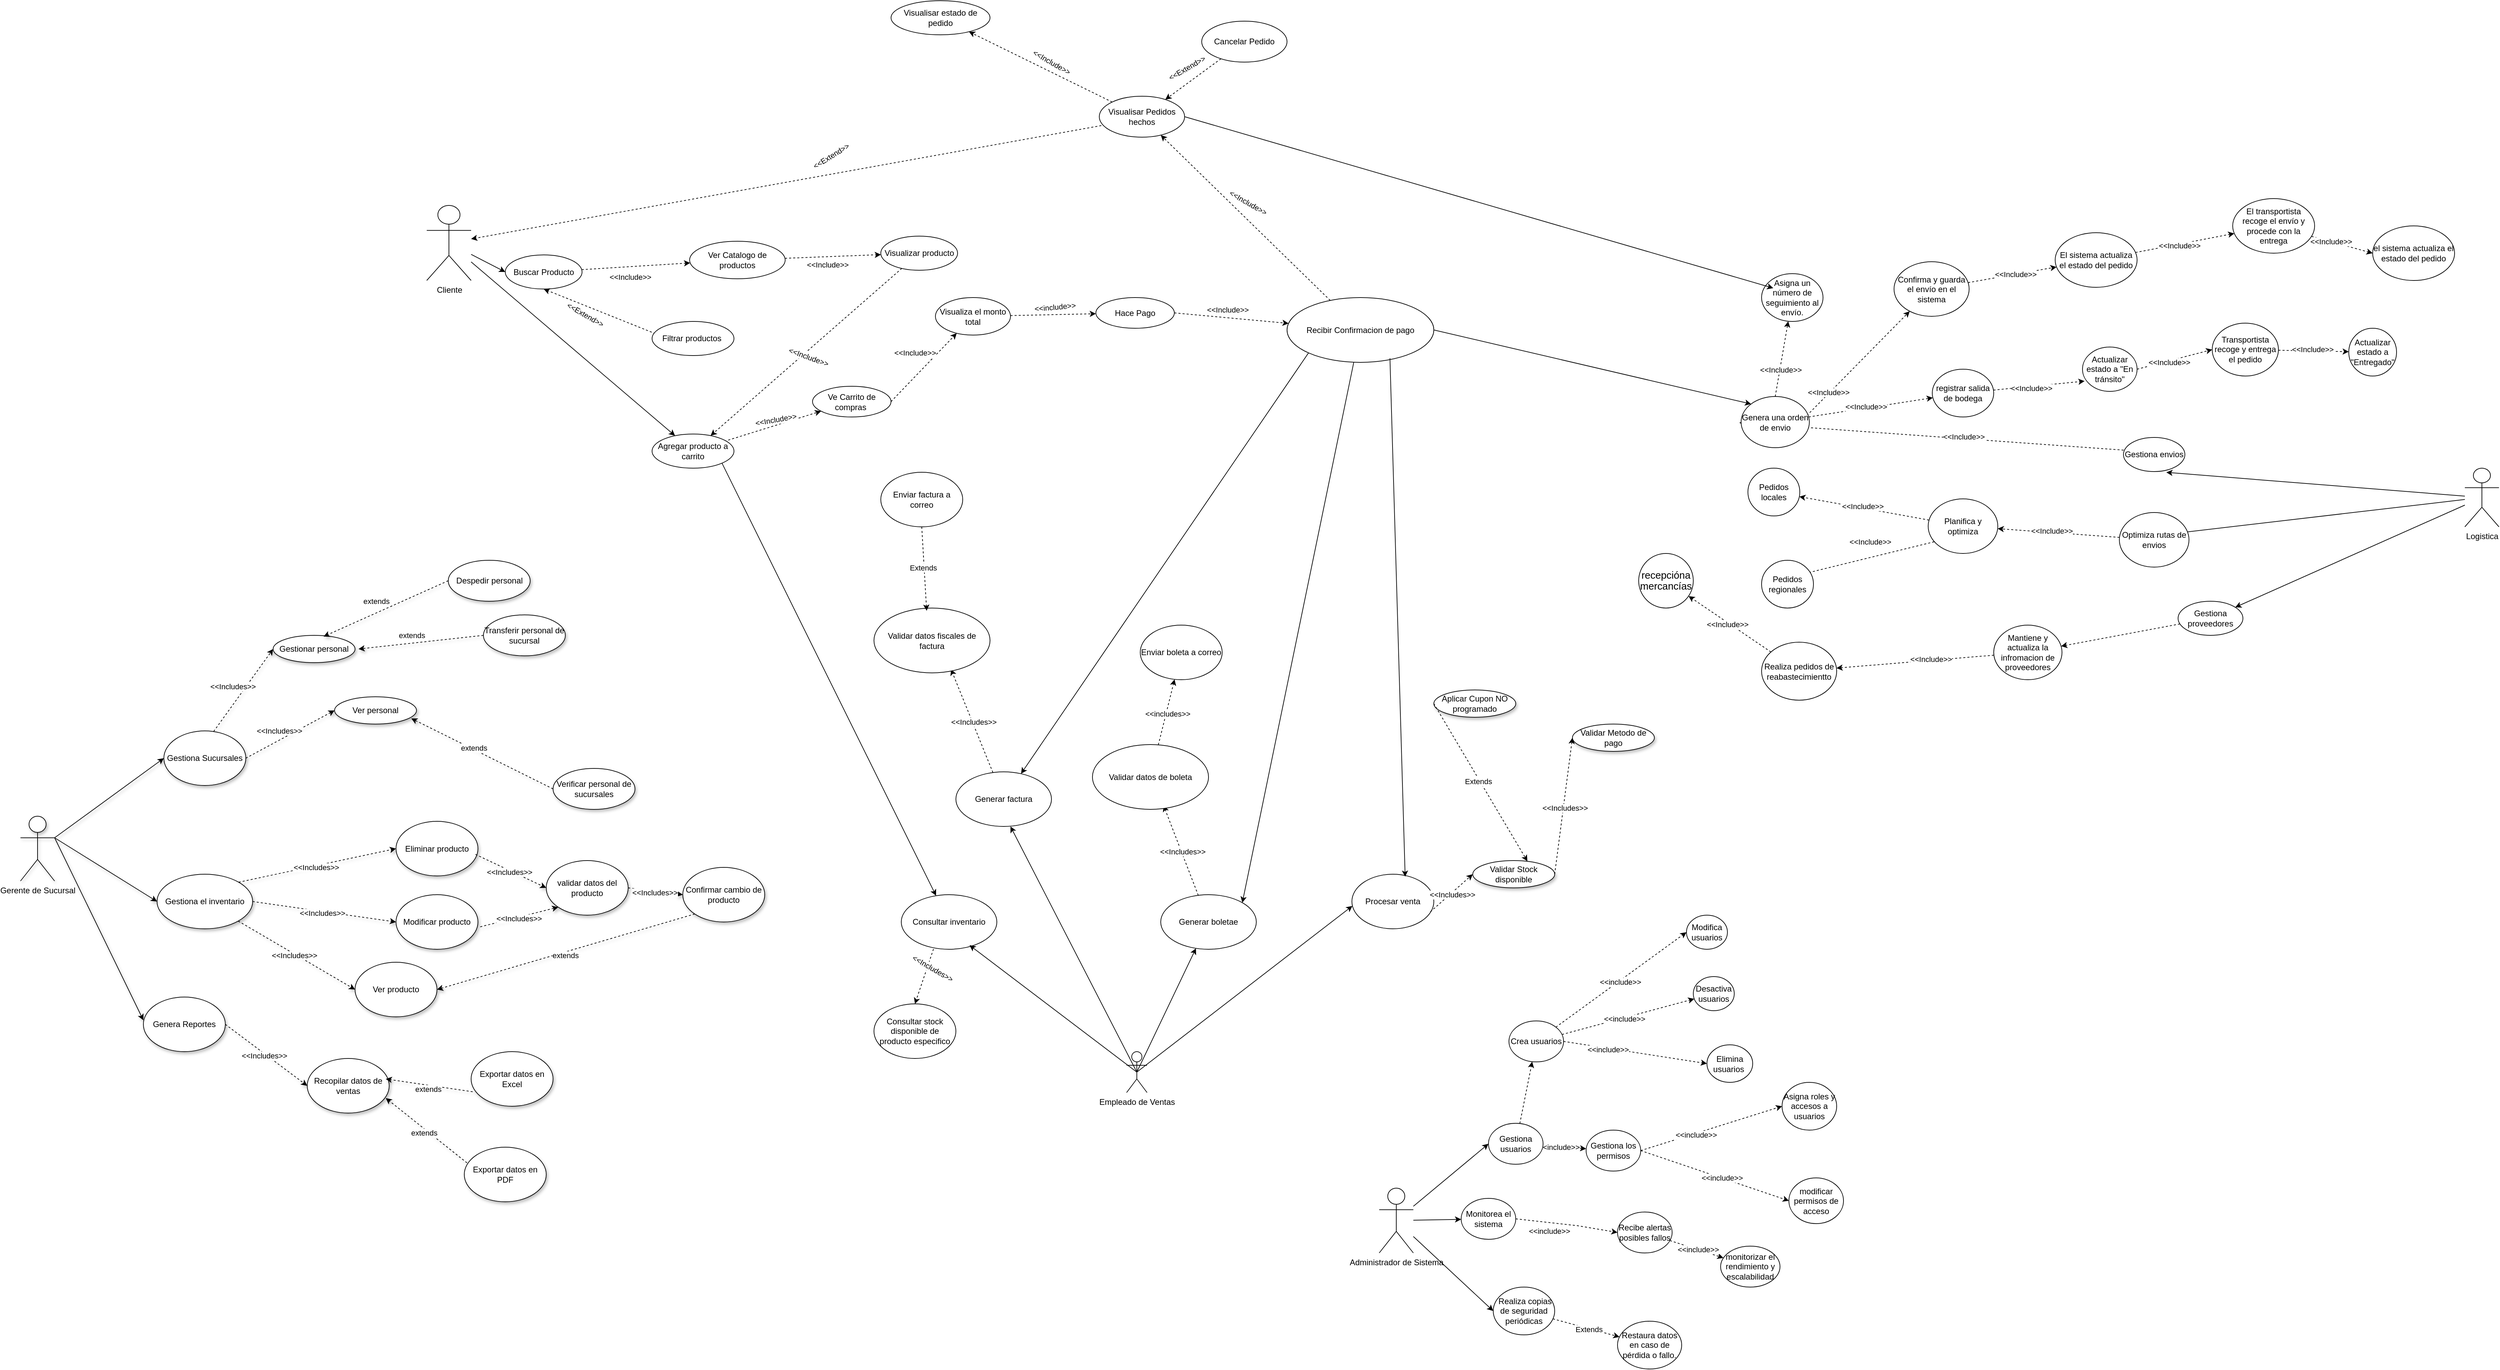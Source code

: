 <mxfile version="26.1.3">
  <diagram name="Página-1" id="8mUMWBjzEbnkxKVS3M3h">
    <mxGraphModel grid="1" page="1" gridSize="10" guides="1" tooltips="1" connect="1" arrows="1" fold="1" pageScale="1" pageWidth="827" pageHeight="1169" math="0" shadow="0">
      <root>
        <mxCell id="0" />
        <mxCell id="1" parent="0" />
        <mxCell id="EDeMbJY48O4huD4qBXBA-10" style="rounded=0;orthogonalLoop=1;jettySize=auto;html=1;" edge="1" parent="1" source="EDeMbJY48O4huD4qBXBA-1" target="EDeMbJY48O4huD4qBXBA-11">
          <mxGeometry relative="1" as="geometry">
            <mxPoint x="-220" y="1410" as="targetPoint" />
          </mxGeometry>
        </mxCell>
        <mxCell id="EDeMbJY48O4huD4qBXBA-146" style="rounded=0;orthogonalLoop=1;jettySize=auto;html=1;entryX=0;entryY=0.5;entryDx=0;entryDy=0;" edge="1" parent="1" source="EDeMbJY48O4huD4qBXBA-1" target="EDeMbJY48O4huD4qBXBA-9">
          <mxGeometry relative="1" as="geometry" />
        </mxCell>
        <mxCell id="EDeMbJY48O4huD4qBXBA-147" style="rounded=0;orthogonalLoop=1;jettySize=auto;html=1;entryX=0;entryY=0.5;entryDx=0;entryDy=0;" edge="1" parent="1" source="EDeMbJY48O4huD4qBXBA-1" target="EDeMbJY48O4huD4qBXBA-13">
          <mxGeometry relative="1" as="geometry">
            <mxPoint x="-250.0" y="1535" as="targetPoint" />
            <mxPoint x="-270" y="1395" as="sourcePoint" />
          </mxGeometry>
        </mxCell>
        <mxCell id="EDeMbJY48O4huD4qBXBA-1" value="&lt;div&gt;Administrador de Sistema&lt;/div&gt;&lt;div&gt;&lt;br&gt;&lt;/div&gt;" style="shape=umlActor;verticalLabelPosition=bottom;verticalAlign=top;html=1;outlineConnect=0;" vertex="1" parent="1">
          <mxGeometry x="-320" y="1330" width="50" height="95" as="geometry" />
        </mxCell>
        <mxCell id="4naq95tcWcrPmLH3GlkK-8" value="&lt;div&gt;Gerente de Sucursal&lt;/div&gt;" style="shape=umlActor;verticalLabelPosition=bottom;verticalAlign=top;html=1;outlineConnect=0;shadow=1;" vertex="1" parent="1">
          <mxGeometry x="-2310" y="785" width="50" height="95" as="geometry" />
        </mxCell>
        <mxCell id="4naq95tcWcrPmLH3GlkK-10" value="&lt;div&gt;Empleado de Ventas&lt;/div&gt;&lt;div&gt;&lt;br&gt;&lt;/div&gt;" style="shape=umlActor;verticalLabelPosition=bottom;verticalAlign=top;html=1;outlineConnect=0;" vertex="1" parent="1">
          <mxGeometry x="-690" y="1130" width="30" height="60" as="geometry" />
        </mxCell>
        <mxCell id="4naq95tcWcrPmLH3GlkK-25" value="" style="endArrow=classic;html=1;rounded=0;entryX=0;entryY=0.5;entryDx=0;entryDy=0;exitX=1;exitY=0.333;exitDx=0;exitDy=0;exitPerimeter=0;shadow=1;" edge="1" parent="1" source="4naq95tcWcrPmLH3GlkK-8" target="4naq95tcWcrPmLH3GlkK-19">
          <mxGeometry width="50" height="50" relative="1" as="geometry">
            <mxPoint x="-2260" y="835" as="sourcePoint" />
            <mxPoint x="-2210" y="785" as="targetPoint" />
          </mxGeometry>
        </mxCell>
        <mxCell id="4naq95tcWcrPmLH3GlkK-17" value="&lt;div&gt;Gestiona el inventario&lt;/div&gt;" style="ellipse;whiteSpace=wrap;html=1;shadow=1;" vertex="1" parent="1">
          <mxGeometry x="-2110" y="870" width="140" height="80" as="geometry" />
        </mxCell>
        <mxCell id="EDeMbJY48O4huD4qBXBA-11" value="Monitorea el sistema" style="ellipse;whiteSpace=wrap;html=1;" vertex="1" parent="1">
          <mxGeometry x="-200" y="1345" width="80" height="60" as="geometry" />
        </mxCell>
        <mxCell id="4naq95tcWcrPmLH3GlkK-26" value="" style="endArrow=classic;html=1;rounded=0;exitX=1;exitY=0.333;exitDx=0;exitDy=0;exitPerimeter=0;entryX=0;entryY=0.5;entryDx=0;entryDy=0;shadow=1;" edge="1" parent="1" source="4naq95tcWcrPmLH3GlkK-8" target="4naq95tcWcrPmLH3GlkK-17">
          <mxGeometry width="50" height="50" relative="1" as="geometry">
            <mxPoint x="-2250" y="860" as="sourcePoint" />
            <mxPoint x="-2200" y="810" as="targetPoint" />
          </mxGeometry>
        </mxCell>
        <mxCell id="4naq95tcWcrPmLH3GlkK-13" value="&lt;div&gt;Cliente&lt;/div&gt;&lt;div&gt;&lt;br&gt;&lt;/div&gt;" style="shape=umlActor;verticalLabelPosition=bottom;verticalAlign=top;html=1;outlineConnect=0;" vertex="1" parent="1">
          <mxGeometry x="-1715" y="-110" width="65" height="110" as="geometry" />
        </mxCell>
        <mxCell id="U4UYsR1HnjMz9BRkqv7l-7" style="rounded=0;orthogonalLoop=1;jettySize=auto;html=1;exitX=1;exitY=0.5;exitDx=0;exitDy=0;spacingTop=0;dashed=1;" edge="1" parent="1" source="U4UYsR1HnjMz9BRkqv7l-6" target="U4UYsR1HnjMz9BRkqv7l-8">
          <mxGeometry relative="1" as="geometry">
            <mxPoint x="-1230" y="35" as="targetPoint" />
          </mxGeometry>
        </mxCell>
        <mxCell id="U4UYsR1HnjMz9BRkqv7l-9" value="&amp;lt;&amp;lt;Include&amp;gt;&amp;gt;" style="edgeLabel;html=1;align=center;verticalAlign=middle;resizable=0;points=[];rotation=0;" connectable="0" vertex="1" parent="U4UYsR1HnjMz9BRkqv7l-7">
          <mxGeometry x="0.208" y="3" relative="1" as="geometry">
            <mxPoint x="-21" y="-9" as="offset" />
          </mxGeometry>
        </mxCell>
        <mxCell id="U4UYsR1HnjMz9BRkqv7l-8" value="Visualiza el monto total" style="ellipse;whiteSpace=wrap;html=1;" vertex="1" parent="1">
          <mxGeometry x="-970" y="25" width="110" height="55" as="geometry" />
        </mxCell>
        <mxCell id="U4UYsR1HnjMz9BRkqv7l-6" value="Ve Carrito de compras&lt;span style=&quot;background-color: transparent; color: light-dark(rgb(0, 0, 0), rgb(255, 255, 255));&quot;&gt;&amp;nbsp;&lt;/span&gt;" style="ellipse;whiteSpace=wrap;html=1;" vertex="1" parent="1">
          <mxGeometry x="-1150" y="155" width="115" height="45" as="geometry" />
        </mxCell>
        <mxCell id="U4UYsR1HnjMz9BRkqv7l-12" value="" style="edgeStyle=none;orthogonalLoop=1;jettySize=auto;html=1;rounded=0;dashed=1;" edge="1" parent="1" source="U4UYsR1HnjMz9BRkqv7l-8" target="U4UYsR1HnjMz9BRkqv7l-14">
          <mxGeometry width="80" relative="1" as="geometry">
            <mxPoint x="-1025" y="40" as="sourcePoint" />
            <mxPoint x="-945" y="40" as="targetPoint" />
            <Array as="points" />
          </mxGeometry>
        </mxCell>
        <mxCell id="U4UYsR1HnjMz9BRkqv7l-13" value="&amp;lt;&amp;lt;include&amp;gt;&amp;gt;" style="edgeLabel;html=1;align=center;verticalAlign=middle;resizable=0;points=[];rotation=-5;" connectable="0" vertex="1" parent="U4UYsR1HnjMz9BRkqv7l-12">
          <mxGeometry x="-0.1" y="-1" relative="1" as="geometry">
            <mxPoint x="8" y="-12" as="offset" />
          </mxGeometry>
        </mxCell>
        <mxCell id="EDeMbJY48O4huD4qBXBA-149" value="" style="rounded=0;orthogonalLoop=1;jettySize=auto;html=1;dashed=1;" edge="1" parent="1" source="EDeMbJY48O4huD4qBXBA-13" target="EDeMbJY48O4huD4qBXBA-148">
          <mxGeometry relative="1" as="geometry" />
        </mxCell>
        <mxCell id="EDeMbJY48O4huD4qBXBA-157" value="Extends" style="edgeLabel;html=1;align=center;verticalAlign=middle;resizable=0;points=[];" connectable="0" vertex="1" parent="EDeMbJY48O4huD4qBXBA-149">
          <mxGeometry x="0.081" y="-1" relative="1" as="geometry">
            <mxPoint as="offset" />
          </mxGeometry>
        </mxCell>
        <mxCell id="EDeMbJY48O4huD4qBXBA-13" value="&amp;nbsp;Realiza copias de seguridad periódicas" style="ellipse;whiteSpace=wrap;html=1;" vertex="1" parent="1">
          <mxGeometry x="-153" y="1475" width="90" height="70" as="geometry" />
        </mxCell>
        <mxCell id="U4UYsR1HnjMz9BRkqv7l-5" style="rounded=0;orthogonalLoop=1;jettySize=auto;html=1;exitX=0.5;exitY=0.5;exitDx=0;exitDy=0;exitPerimeter=0;dashed=1;" edge="1" parent="1" source="ZEgtSv_EHVz1InnuFiVT-12" target="U4UYsR1HnjMz9BRkqv7l-6">
          <mxGeometry relative="1" as="geometry">
            <mxPoint x="-1427.5" y="125" as="targetPoint" />
            <mxPoint x="-1560" y="151.667" as="sourcePoint" />
          </mxGeometry>
        </mxCell>
        <mxCell id="ZEgtSv_EHVz1InnuFiVT-14" value="&amp;lt;&amp;lt;Include&amp;gt;&amp;gt;" style="edgeLabel;html=1;align=center;verticalAlign=middle;resizable=0;points=[];rotation=-10;" vertex="1" connectable="0" parent="U4UYsR1HnjMz9BRkqv7l-5">
          <mxGeometry x="0.292" y="3" relative="1" as="geometry">
            <mxPoint y="-6" as="offset" />
          </mxGeometry>
        </mxCell>
        <mxCell id="4naq95tcWcrPmLH3GlkK-27" value="" style="endArrow=classic;html=1;rounded=0;exitX=1;exitY=0.333;exitDx=0;exitDy=0;exitPerimeter=0;entryX=0;entryY=0.425;entryDx=0;entryDy=0;entryPerimeter=0;shadow=1;" edge="1" parent="1" source="4naq95tcWcrPmLH3GlkK-8" target="4naq95tcWcrPmLH3GlkK-20">
          <mxGeometry width="50" height="50" relative="1" as="geometry">
            <mxPoint x="-2230" y="880" as="sourcePoint" />
            <mxPoint x="-2180" y="830" as="targetPoint" />
          </mxGeometry>
        </mxCell>
        <mxCell id="ZEgtSv_EHVz1InnuFiVT-9" value="" style="rounded=0;orthogonalLoop=1;jettySize=auto;html=1;dashed=1;" edge="1" parent="1" source="ZEgtSv_EHVz1InnuFiVT-19" target="ZEgtSv_EHVz1InnuFiVT-8">
          <mxGeometry relative="1" as="geometry" />
        </mxCell>
        <mxCell id="ZEgtSv_EHVz1InnuFiVT-21" value="&amp;lt;&amp;lt;Include&amp;gt;&amp;gt;" style="edgeLabel;html=1;align=center;verticalAlign=middle;resizable=0;points=[];" vertex="1" connectable="0" parent="ZEgtSv_EHVz1InnuFiVT-9">
          <mxGeometry x="-0.171" y="3" relative="1" as="geometry">
            <mxPoint x="4" y="14" as="offset" />
          </mxGeometry>
        </mxCell>
        <mxCell id="U4UYsR1HnjMz9BRkqv7l-11" value="Buscar&lt;span style=&quot;background-color: transparent; color: light-dark(rgb(0, 0, 0), rgb(255, 255, 255));&quot;&gt;&amp;nbsp;Producto&lt;/span&gt;" style="ellipse;whiteSpace=wrap;html=1;" vertex="1" parent="1">
          <mxGeometry x="-1600" y="-37.5" width="112.5" height="50" as="geometry" />
        </mxCell>
        <mxCell id="4naq95tcWcrPmLH3GlkK-19" value="Gestiona Sucursales " style="ellipse;whiteSpace=wrap;html=1;shadow=1;" vertex="1" parent="1">
          <mxGeometry x="-2100" y="660" width="120" height="80" as="geometry" />
        </mxCell>
        <mxCell id="EDeMbJY48O4huD4qBXBA-119" value="" style="rounded=0;orthogonalLoop=1;jettySize=auto;html=1;dashed=1;" edge="1" parent="1" source="EDeMbJY48O4huD4qBXBA-9" target="EDeMbJY48O4huD4qBXBA-118">
          <mxGeometry relative="1" as="geometry" />
        </mxCell>
        <mxCell id="EDeMbJY48O4huD4qBXBA-132" value="" style="rounded=0;orthogonalLoop=1;jettySize=auto;html=1;dashed=1;" edge="1" parent="1" source="EDeMbJY48O4huD4qBXBA-9" target="EDeMbJY48O4huD4qBXBA-131">
          <mxGeometry relative="1" as="geometry" />
        </mxCell>
        <mxCell id="EDeMbJY48O4huD4qBXBA-150" value="&amp;lt;&amp;lt;include&amp;gt;&amp;gt;" style="edgeLabel;html=1;align=center;verticalAlign=middle;resizable=0;points=[];" connectable="0" vertex="1" parent="EDeMbJY48O4huD4qBXBA-132">
          <mxGeometry x="-0.288" relative="1" as="geometry">
            <mxPoint as="offset" />
          </mxGeometry>
        </mxCell>
        <mxCell id="EDeMbJY48O4huD4qBXBA-9" value="Gestiona usuarios" style="ellipse;whiteSpace=wrap;html=1;" vertex="1" parent="1">
          <mxGeometry x="-160" y="1235" width="80" height="60" as="geometry" />
        </mxCell>
        <mxCell id="4naq95tcWcrPmLH3GlkK-20" value="&lt;div&gt;Genera Reportes&lt;/div&gt;" style="ellipse;whiteSpace=wrap;html=1;shadow=1;" vertex="1" parent="1">
          <mxGeometry x="-2130" y="1050" width="120" height="80" as="geometry" />
        </mxCell>
        <mxCell id="U4UYsR1HnjMz9BRkqv7l-14" value="Hace Pago" style="ellipse;whiteSpace=wrap;html=1;" vertex="1" parent="1">
          <mxGeometry x="-735" y="25" width="115" height="45" as="geometry" />
        </mxCell>
        <mxCell id="EDeMbJY48O4huD4qBXBA-12" style="rounded=0;orthogonalLoop=1;jettySize=auto;html=1;exitX=1;exitY=0.5;exitDx=0;exitDy=0;dashed=1;entryX=0;entryY=0.5;entryDx=0;entryDy=0;" edge="1" parent="1" source="EDeMbJY48O4huD4qBXBA-11" target="EDeMbJY48O4huD4qBXBA-139">
          <mxGeometry relative="1" as="geometry">
            <mxPoint y="1420" as="targetPoint" />
            <Array as="points">
              <mxPoint x="-30" y="1385" />
            </Array>
          </mxGeometry>
        </mxCell>
        <mxCell id="EDeMbJY48O4huD4qBXBA-18" value="&lt;span style=&quot;color: rgba(0, 0, 0, 0); font-family: monospace; font-size: 0px; text-align: start; background-color: rgb(251, 251, 251);&quot;&gt;%3CmxGraphModel%3E%3Croot%3E%3CmxCell%20id%3D%220%22%2F%3E%3CmxCell%20id%3D%221%22%20parent%3D%220%22%2F%3E%3CmxCell%20id%3D%222%22%20value%3D%22%26amp%3Blt%3B%26amp%3Blt%3Binclude%26amp%3Bgt%3B%26amp%3Bgt%3B%22%20style%3D%22edgeLabel%3Bhtml%3D1%3Balign%3Dcenter%3BverticalAlign%3Dmiddle%3Bresizable%3D0%3Bpoints%3D%5B%5D%3B%22%20connectable%3D%220%22%20vertex%3D%221%22%20parent%3D%221%22%3E%3CmxGeometry%20x%3D%22-1044.977%22%20y%3D%2232.446%22%20as%3D%22geometry%22%2F%3E%3C%2FmxCell%3E%3C%2Froot%3E%3C%2FmxGraphModel%3E&lt;/span&gt;" style="edgeLabel;html=1;align=center;verticalAlign=middle;resizable=0;points=[];" connectable="0" vertex="1" parent="EDeMbJY48O4huD4qBXBA-12">
          <mxGeometry x="-0.298" y="-1" relative="1" as="geometry">
            <mxPoint x="1" as="offset" />
          </mxGeometry>
        </mxCell>
        <mxCell id="EDeMbJY48O4huD4qBXBA-19" value="&amp;lt;&amp;lt;include&amp;gt;&amp;gt;" style="edgeLabel;html=1;align=center;verticalAlign=middle;resizable=0;points=[];" connectable="0" vertex="1" parent="EDeMbJY48O4huD4qBXBA-12">
          <mxGeometry x="-0.105" y="-1" relative="1" as="geometry">
            <mxPoint x="-18" y="9" as="offset" />
          </mxGeometry>
        </mxCell>
        <mxCell id="U4UYsR1HnjMz9BRkqv7l-10" value="" style="edgeStyle=none;orthogonalLoop=1;jettySize=auto;html=1;rounded=0;entryX=0;entryY=0.5;entryDx=0;entryDy=0;" edge="1" parent="1" source="4naq95tcWcrPmLH3GlkK-13" target="U4UYsR1HnjMz9BRkqv7l-11">
          <mxGeometry width="80" relative="1" as="geometry">
            <mxPoint x="-1285" y="250" as="sourcePoint" />
            <mxPoint x="-1445" y="165" as="targetPoint" />
            <Array as="points" />
          </mxGeometry>
        </mxCell>
        <mxCell id="4naq95tcWcrPmLH3GlkK-31" value="Ver personal" style="ellipse;whiteSpace=wrap;html=1;shadow=1;" vertex="1" parent="1">
          <mxGeometry x="-1850" y="610" width="120" height="40" as="geometry" />
        </mxCell>
        <mxCell id="EDeMbJY48O4huD4qBXBA-28" style="rounded=0;orthogonalLoop=1;jettySize=auto;html=1;entryX=0.698;entryY=1.023;entryDx=0;entryDy=0;entryPerimeter=0;" edge="1" parent="1" source="EDeMbJY48O4huD4qBXBA-24" target="EDeMbJY48O4huD4qBXBA-26">
          <mxGeometry relative="1" as="geometry">
            <mxPoint x="1015" y="405" as="targetPoint" />
            <mxPoint x="925" y="517.49" as="sourcePoint" />
          </mxGeometry>
        </mxCell>
        <mxCell id="EDeMbJY48O4huD4qBXBA-54" style="rounded=0;orthogonalLoop=1;jettySize=auto;html=1;" edge="1" parent="1" source="EDeMbJY48O4huD4qBXBA-24" target="EDeMbJY48O4huD4qBXBA-36">
          <mxGeometry relative="1" as="geometry" />
        </mxCell>
        <mxCell id="EDeMbJY48O4huD4qBXBA-97" style="rounded=0;orthogonalLoop=1;jettySize=auto;html=1;entryX=0;entryY=0.5;entryDx=0;entryDy=0;" edge="1" parent="1" source="EDeMbJY48O4huD4qBXBA-24" target="EDeMbJY48O4huD4qBXBA-83">
          <mxGeometry relative="1" as="geometry" />
        </mxCell>
        <mxCell id="EDeMbJY48O4huD4qBXBA-24" value="&lt;div&gt;&lt;span style=&quot;background-color: transparent; color: light-dark(rgb(0, 0, 0), rgb(255, 255, 255));&quot;&gt;Logistica&lt;/span&gt;&lt;/div&gt;&lt;div&gt;&lt;br&gt;&lt;/div&gt;" style="shape=umlActor;verticalLabelPosition=bottom;verticalAlign=top;html=1;outlineConnect=0;direction=east;" vertex="1" parent="1">
          <mxGeometry x="1270" y="275" width="50" height="86" as="geometry" />
        </mxCell>
        <mxCell id="U4UYsR1HnjMz9BRkqv7l-20" value="" style="endArrow=classic;html=1;rounded=0;exitX=1;exitY=0.5;exitDx=0;exitDy=0;dashed=1;" edge="1" parent="1" source="U4UYsR1HnjMz9BRkqv7l-14" target="U4UYsR1HnjMz9BRkqv7l-21">
          <mxGeometry width="50" height="50" relative="1" as="geometry">
            <mxPoint x="-935" y="145" as="sourcePoint" />
            <mxPoint x="-845" y="95" as="targetPoint" />
          </mxGeometry>
        </mxCell>
        <mxCell id="ZEgtSv_EHVz1InnuFiVT-2" value="&amp;lt;&amp;lt;Include&amp;gt;&amp;gt;" style="edgeLabel;html=1;align=center;verticalAlign=middle;resizable=0;points=[];rotation=0;" vertex="1" connectable="0" parent="U4UYsR1HnjMz9BRkqv7l-20">
          <mxGeometry x="-0.085" y="2" relative="1" as="geometry">
            <mxPoint x="1" y="-10" as="offset" />
          </mxGeometry>
        </mxCell>
        <mxCell id="ZEgtSv_EHVz1InnuFiVT-24" value="" style="rounded=0;orthogonalLoop=1;jettySize=auto;html=1;dashed=1;" edge="1" parent="1" source="U4UYsR1HnjMz9BRkqv7l-21" target="ZEgtSv_EHVz1InnuFiVT-23">
          <mxGeometry relative="1" as="geometry" />
        </mxCell>
        <mxCell id="ZEgtSv_EHVz1InnuFiVT-28" value="&amp;lt;&amp;lt;Include&amp;gt;&amp;gt;" style="edgeLabel;html=1;align=center;verticalAlign=middle;resizable=0;points=[];rotation=30;" vertex="1" connectable="0" parent="ZEgtSv_EHVz1InnuFiVT-24">
          <mxGeometry x="0.052" y="-2" relative="1" as="geometry">
            <mxPoint x="9" y="-15" as="offset" />
          </mxGeometry>
        </mxCell>
        <mxCell id="ZEgtSv_EHVz1InnuFiVT-32" value="" style="rounded=0;orthogonalLoop=1;jettySize=auto;html=1;dashed=1;" edge="1" parent="1" source="ZEgtSv_EHVz1InnuFiVT-31" target="ZEgtSv_EHVz1InnuFiVT-23">
          <mxGeometry relative="1" as="geometry" />
        </mxCell>
        <mxCell id="ZEgtSv_EHVz1InnuFiVT-33" value="&amp;lt;&amp;lt;Extend&amp;gt;&amp;gt;" style="edgeLabel;html=1;align=center;verticalAlign=middle;resizable=0;points=[];rotation=-30;" vertex="1" connectable="0" parent="ZEgtSv_EHVz1InnuFiVT-32">
          <mxGeometry x="-0.392" y="-2" relative="1" as="geometry">
            <mxPoint x="-25" y="-3" as="offset" />
          </mxGeometry>
        </mxCell>
        <mxCell id="U4UYsR1HnjMz9BRkqv7l-21" value="Recibir Confirmacion de pago" style="ellipse;whiteSpace=wrap;html=1;" vertex="1" parent="1">
          <mxGeometry x="-455" y="25" width="215" height="95" as="geometry" />
        </mxCell>
        <mxCell id="EDeMbJY48O4huD4qBXBA-41" style="rounded=0;orthogonalLoop=1;jettySize=auto;html=1;exitX=1;exitY=0.5;exitDx=0;exitDy=0;entryX=-0.026;entryY=0.511;entryDx=0;entryDy=0;entryPerimeter=0;dashed=1;" edge="1" parent="1" source="EDeMbJY48O4huD4qBXBA-26" target="EDeMbJY48O4huD4qBXBA-42">
          <mxGeometry relative="1" as="geometry">
            <mxPoint x="130" y="375.143" as="targetPoint" />
          </mxGeometry>
        </mxCell>
        <mxCell id="EDeMbJY48O4huD4qBXBA-103" value="&amp;lt;&amp;lt;Include&amp;gt;&amp;gt;" style="edgeLabel;html=1;align=center;verticalAlign=middle;resizable=0;points=[];" connectable="0" vertex="1" parent="EDeMbJY48O4huD4qBXBA-41">
          <mxGeometry x="-0.007" y="-3" relative="1" as="geometry">
            <mxPoint as="offset" />
          </mxGeometry>
        </mxCell>
        <mxCell id="EDeMbJY48O4huD4qBXBA-26" value="Gestiona envios" style="ellipse;whiteSpace=wrap;html=1;" vertex="1" parent="1">
          <mxGeometry x="770" y="230" width="90" height="50" as="geometry" />
        </mxCell>
        <mxCell id="4naq95tcWcrPmLH3GlkK-34" value="" style="endArrow=classic;html=1;rounded=0;exitX=1;exitY=0.5;exitDx=0;exitDy=0;entryX=0;entryY=0.5;entryDx=0;entryDy=0;curved=0;dashed=1;shadow=1;" edge="1" parent="1" source="4naq95tcWcrPmLH3GlkK-19" target="4naq95tcWcrPmLH3GlkK-31">
          <mxGeometry width="50" height="50" relative="1" as="geometry">
            <mxPoint x="-1900" y="660" as="sourcePoint" />
            <mxPoint x="-1850" y="610" as="targetPoint" />
          </mxGeometry>
        </mxCell>
        <mxCell id="4naq95tcWcrPmLH3GlkK-35" value="&amp;lt;&amp;lt;Includes&amp;gt;&amp;gt;" style="edgeLabel;html=1;align=center;verticalAlign=middle;resizable=0;points=[];" vertex="1" connectable="0" parent="4naq95tcWcrPmLH3GlkK-34">
          <mxGeometry x="-0.026" y="-2" relative="1" as="geometry">
            <mxPoint x="-16" y="-8" as="offset" />
          </mxGeometry>
        </mxCell>
        <mxCell id="EDeMbJY48O4huD4qBXBA-76" value="" style="rounded=0;orthogonalLoop=1;jettySize=auto;html=1;dashed=1;" edge="1" parent="1" source="EDeMbJY48O4huD4qBXBA-36" target="EDeMbJY48O4huD4qBXBA-75">
          <mxGeometry relative="1" as="geometry" />
        </mxCell>
        <mxCell id="EDeMbJY48O4huD4qBXBA-36" value="Gestiona proveedores" style="ellipse;whiteSpace=wrap;html=1;" vertex="1" parent="1">
          <mxGeometry x="850" y="470" width="95" height="50" as="geometry" />
        </mxCell>
        <mxCell id="4naq95tcWcrPmLH3GlkK-36" value="" style="endArrow=classic;html=1;rounded=0;curved=0;dashed=1;shadow=1;entryX=0;entryY=0.5;entryDx=0;entryDy=0;" edge="1" parent="1" source="4naq95tcWcrPmLH3GlkK-17" target="4naq95tcWcrPmLH3GlkK-115">
          <mxGeometry width="50" height="50" relative="1" as="geometry">
            <mxPoint x="-1970" y="820" as="sourcePoint" />
            <mxPoint x="-1830" y="1030" as="targetPoint" />
          </mxGeometry>
        </mxCell>
        <mxCell id="4naq95tcWcrPmLH3GlkK-37" value="&amp;lt;&amp;lt;Includes&amp;gt;&amp;gt;" style="edgeLabel;html=1;align=center;verticalAlign=middle;resizable=0;points=[];" connectable="0" vertex="1" parent="4naq95tcWcrPmLH3GlkK-36">
          <mxGeometry x="-0.026" y="-2" relative="1" as="geometry">
            <mxPoint as="offset" />
          </mxGeometry>
        </mxCell>
        <mxCell id="4naq95tcWcrPmLH3GlkK-38" value="validar datos del producto" style="ellipse;whiteSpace=wrap;html=1;shadow=1;" vertex="1" parent="1">
          <mxGeometry x="-1540" y="850" width="120" height="80" as="geometry" />
        </mxCell>
        <mxCell id="4naq95tcWcrPmLH3GlkK-40" value="" style="endArrow=classic;html=1;rounded=0;curved=0;dashed=1;entryX=0;entryY=0.5;entryDx=0;entryDy=0;exitX=1;exitY=0.5;exitDx=0;exitDy=0;shadow=1;" edge="1" parent="1" source="4naq95tcWcrPmLH3GlkK-20" target="4naq95tcWcrPmLH3GlkK-42">
          <mxGeometry width="50" height="50" relative="1" as="geometry">
            <mxPoint x="-1962" y="1167" as="sourcePoint" />
            <mxPoint x="-1806" y="1153" as="targetPoint" />
          </mxGeometry>
        </mxCell>
        <mxCell id="4naq95tcWcrPmLH3GlkK-41" value="&amp;lt;&amp;lt;Includes&amp;gt;&amp;gt;" style="edgeLabel;html=1;align=center;verticalAlign=middle;resizable=0;points=[];" vertex="1" connectable="0" parent="4naq95tcWcrPmLH3GlkK-40">
          <mxGeometry x="-0.026" y="-2" relative="1" as="geometry">
            <mxPoint as="offset" />
          </mxGeometry>
        </mxCell>
        <mxCell id="4naq95tcWcrPmLH3GlkK-42" value="Recopilar datos de ventas" style="ellipse;whiteSpace=wrap;html=1;shadow=1;" vertex="1" parent="1">
          <mxGeometry x="-1890" y="1140" width="120" height="80" as="geometry" />
        </mxCell>
        <mxCell id="4naq95tcWcrPmLH3GlkK-43" value="" style="endArrow=classic;html=1;rounded=0;curved=0;dashed=1;exitX=0.033;exitY=0.288;exitDx=0;exitDy=0;exitPerimeter=0;shadow=1;entryX=0.958;entryY=0.725;entryDx=0;entryDy=0;entryPerimeter=0;" edge="1" parent="1" source="4naq95tcWcrPmLH3GlkK-45" target="4naq95tcWcrPmLH3GlkK-42">
          <mxGeometry width="50" height="50" relative="1" as="geometry">
            <mxPoint x="-1952" y="1210" as="sourcePoint" />
            <mxPoint x="-1755" y="1218" as="targetPoint" />
          </mxGeometry>
        </mxCell>
        <mxCell id="4naq95tcWcrPmLH3GlkK-46" value="extends" style="edgeLabel;html=1;align=center;verticalAlign=middle;resizable=0;points=[];" vertex="1" connectable="0" parent="4naq95tcWcrPmLH3GlkK-43">
          <mxGeometry x="0.011" y="5" relative="1" as="geometry">
            <mxPoint as="offset" />
          </mxGeometry>
        </mxCell>
        <mxCell id="4naq95tcWcrPmLH3GlkK-45" value="Exportar datos en PDF" style="ellipse;whiteSpace=wrap;html=1;shadow=1;" vertex="1" parent="1">
          <mxGeometry x="-1660" y="1270" width="120" height="80" as="geometry" />
        </mxCell>
        <mxCell id="4naq95tcWcrPmLH3GlkK-47" value="" style="endArrow=classic;html=1;rounded=0;curved=0;dashed=1;entryX=0.958;entryY=0.375;entryDx=0;entryDy=0;entryPerimeter=0;shadow=1;exitX=0.019;exitY=0.735;exitDx=0;exitDy=0;exitPerimeter=0;" edge="1" parent="1" source="4naq95tcWcrPmLH3GlkK-49" target="4naq95tcWcrPmLH3GlkK-42">
          <mxGeometry width="50" height="50" relative="1" as="geometry">
            <mxPoint x="-1742" y="1140" as="sourcePoint" />
            <mxPoint x="-1636" y="1212" as="targetPoint" />
          </mxGeometry>
        </mxCell>
        <mxCell id="4naq95tcWcrPmLH3GlkK-48" value="extends" style="edgeLabel;html=1;align=center;verticalAlign=middle;resizable=0;points=[];" vertex="1" connectable="0" parent="4naq95tcWcrPmLH3GlkK-47">
          <mxGeometry x="0.011" y="5" relative="1" as="geometry">
            <mxPoint as="offset" />
          </mxGeometry>
        </mxCell>
        <mxCell id="4naq95tcWcrPmLH3GlkK-49" value="Exportar datos en Excel" style="ellipse;whiteSpace=wrap;html=1;shadow=1;" vertex="1" parent="1">
          <mxGeometry x="-1650" y="1130" width="120" height="80" as="geometry" />
        </mxCell>
        <mxCell id="4naq95tcWcrPmLH3GlkK-51" value="&lt;div&gt;Generar factura &lt;br&gt;&lt;/div&gt;" style="ellipse;whiteSpace=wrap;html=1;" vertex="1" parent="1">
          <mxGeometry x="-940" y="720" width="140" height="80" as="geometry" />
        </mxCell>
        <mxCell id="4naq95tcWcrPmLH3GlkK-52" value="Procesar venta" style="ellipse;whiteSpace=wrap;html=1;" vertex="1" parent="1">
          <mxGeometry x="-360" y="870" width="120" height="80" as="geometry" />
        </mxCell>
        <mxCell id="4naq95tcWcrPmLH3GlkK-53" value="&lt;div&gt;Consultar inventario&lt;/div&gt;" style="ellipse;whiteSpace=wrap;html=1;" vertex="1" parent="1">
          <mxGeometry x="-1020" y="900" width="140" height="80" as="geometry" />
        </mxCell>
        <mxCell id="4naq95tcWcrPmLH3GlkK-54" value="Validar Stock disponible" style="ellipse;whiteSpace=wrap;html=1;shadow=1;" vertex="1" parent="1">
          <mxGeometry x="-183" y="850" width="120" height="40" as="geometry" />
        </mxCell>
        <mxCell id="4naq95tcWcrPmLH3GlkK-55" value="" style="endArrow=classic;html=1;rounded=0;exitX=0.958;exitY=0.688;exitDx=0;exitDy=0;entryX=0;entryY=0.5;entryDx=0;entryDy=0;curved=0;dashed=1;exitPerimeter=0;" edge="1" parent="1" source="4naq95tcWcrPmLH3GlkK-52" target="4naq95tcWcrPmLH3GlkK-54">
          <mxGeometry width="50" height="50" relative="1" as="geometry">
            <mxPoint x="-755.0" y="495" as="sourcePoint" />
            <mxPoint x="-625" y="405" as="targetPoint" />
          </mxGeometry>
        </mxCell>
        <mxCell id="4naq95tcWcrPmLH3GlkK-56" value="&amp;lt;&amp;lt;Includes&amp;gt;&amp;gt;" style="edgeLabel;html=1;align=center;verticalAlign=middle;resizable=0;points=[];" connectable="0" vertex="1" parent="4naq95tcWcrPmLH3GlkK-55">
          <mxGeometry x="-0.026" y="-2" relative="1" as="geometry">
            <mxPoint as="offset" />
          </mxGeometry>
        </mxCell>
        <mxCell id="4naq95tcWcrPmLH3GlkK-57" value="" style="endArrow=classic;html=1;rounded=0;curved=0;dashed=1;entryX=0.664;entryY=0.944;entryDx=0;entryDy=0;entryPerimeter=0;" edge="1" parent="1" source="4naq95tcWcrPmLH3GlkK-51" target="4naq95tcWcrPmLH3GlkK-59">
          <mxGeometry width="50" height="50" relative="1" as="geometry">
            <mxPoint x="-745" y="615" as="sourcePoint" />
            <mxPoint x="-605" y="575" as="targetPoint" />
          </mxGeometry>
        </mxCell>
        <mxCell id="4naq95tcWcrPmLH3GlkK-58" value="&amp;lt;&amp;lt;Includes&amp;gt;&amp;gt;" style="edgeLabel;html=1;align=center;verticalAlign=middle;resizable=0;points=[];" connectable="0" vertex="1" parent="4naq95tcWcrPmLH3GlkK-57">
          <mxGeometry x="-0.026" y="-2" relative="1" as="geometry">
            <mxPoint as="offset" />
          </mxGeometry>
        </mxCell>
        <mxCell id="4naq95tcWcrPmLH3GlkK-59" value="Validar datos fiscales de factura" style="ellipse;whiteSpace=wrap;html=1;" vertex="1" parent="1">
          <mxGeometry x="-1060" y="480" width="170" height="95" as="geometry" />
        </mxCell>
        <mxCell id="4naq95tcWcrPmLH3GlkK-72" value="" style="endArrow=classic;html=1;rounded=0;entryX=0.714;entryY=0.925;entryDx=0;entryDy=0;exitX=0.5;exitY=0.5;exitDx=0;exitDy=0;exitPerimeter=0;entryPerimeter=0;" edge="1" parent="1" source="4naq95tcWcrPmLH3GlkK-10" target="4naq95tcWcrPmLH3GlkK-53">
          <mxGeometry width="50" height="50" relative="1" as="geometry">
            <mxPoint x="-945" y="725" as="sourcePoint" />
            <mxPoint x="-895" y="475" as="targetPoint" />
          </mxGeometry>
        </mxCell>
        <mxCell id="4naq95tcWcrPmLH3GlkK-73" value="" style="endArrow=classic;html=1;rounded=0;exitX=0.5;exitY=0.5;exitDx=0;exitDy=0;exitPerimeter=0;entryX=0.571;entryY=1;entryDx=0;entryDy=0;entryPerimeter=0;" edge="1" parent="1" source="4naq95tcWcrPmLH3GlkK-10" target="4naq95tcWcrPmLH3GlkK-51">
          <mxGeometry width="50" height="50" relative="1" as="geometry">
            <mxPoint x="-945" y="525" as="sourcePoint" />
            <mxPoint x="-895" y="475" as="targetPoint" />
          </mxGeometry>
        </mxCell>
        <mxCell id="4naq95tcWcrPmLH3GlkK-74" value="" style="endArrow=classic;html=1;rounded=0;exitX=0.5;exitY=0.5;exitDx=0;exitDy=0;exitPerimeter=0;entryX=0.006;entryY=0.581;entryDx=0;entryDy=0;entryPerimeter=0;" edge="1" parent="1" source="4naq95tcWcrPmLH3GlkK-10" target="4naq95tcWcrPmLH3GlkK-52">
          <mxGeometry width="50" height="50" relative="1" as="geometry">
            <mxPoint x="-955" y="565" as="sourcePoint" />
            <mxPoint x="-875" y="505" as="targetPoint" />
          </mxGeometry>
        </mxCell>
        <mxCell id="4naq95tcWcrPmLH3GlkK-75" value="&lt;div&gt;Validar Metodo de pago&lt;/div&gt;" style="ellipse;whiteSpace=wrap;html=1;shadow=1;" vertex="1" parent="1">
          <mxGeometry x="-37" y="650" width="120" height="40" as="geometry" />
        </mxCell>
        <mxCell id="4naq95tcWcrPmLH3GlkK-77" value="" style="endArrow=classic;html=1;rounded=0;exitX=1;exitY=0.5;exitDx=0;exitDy=0;entryX=0;entryY=0.5;entryDx=0;entryDy=0;curved=0;dashed=1;" edge="1" parent="1" source="4naq95tcWcrPmLH3GlkK-54" target="4naq95tcWcrPmLH3GlkK-75">
          <mxGeometry width="50" height="50" relative="1" as="geometry">
            <mxPoint x="-475" y="485" as="sourcePoint" />
            <mxPoint x="-315" y="445" as="targetPoint" />
          </mxGeometry>
        </mxCell>
        <mxCell id="4naq95tcWcrPmLH3GlkK-78" value="&amp;lt;&amp;lt;Includes&amp;gt;&amp;gt;" style="edgeLabel;html=1;align=center;verticalAlign=middle;resizable=0;points=[];" connectable="0" vertex="1" parent="4naq95tcWcrPmLH3GlkK-77">
          <mxGeometry x="-0.026" y="-2" relative="1" as="geometry">
            <mxPoint as="offset" />
          </mxGeometry>
        </mxCell>
        <mxCell id="4naq95tcWcrPmLH3GlkK-79" value="Aplicar Cupon NO programado" style="ellipse;whiteSpace=wrap;html=1;shadow=1;" vertex="1" parent="1">
          <mxGeometry x="-240" y="600" width="120" height="40" as="geometry" />
        </mxCell>
        <mxCell id="4naq95tcWcrPmLH3GlkK-80" value="" style="endArrow=classic;html=1;rounded=0;exitX=0;exitY=0.5;exitDx=0;exitDy=0;curved=0;dashed=1;entryX=0.667;entryY=0.025;entryDx=0;entryDy=0;entryPerimeter=0;" edge="1" parent="1" source="4naq95tcWcrPmLH3GlkK-79" target="4naq95tcWcrPmLH3GlkK-54">
          <mxGeometry width="50" height="50" relative="1" as="geometry">
            <mxPoint x="-755" y="485" as="sourcePoint" />
            <mxPoint x="-485" y="525" as="targetPoint" />
          </mxGeometry>
        </mxCell>
        <mxCell id="4naq95tcWcrPmLH3GlkK-81" value="Extends" style="edgeLabel;html=1;align=center;verticalAlign=middle;resizable=0;points=[];" connectable="0" vertex="1" parent="4naq95tcWcrPmLH3GlkK-80">
          <mxGeometry x="-0.026" y="-2" relative="1" as="geometry">
            <mxPoint as="offset" />
          </mxGeometry>
        </mxCell>
        <mxCell id="4naq95tcWcrPmLH3GlkK-85" value="" style="endArrow=classic;html=1;rounded=0;curved=0;dashed=1;entryX=0.454;entryY=0.042;entryDx=0;entryDy=0;entryPerimeter=0;exitX=0.5;exitY=1;exitDx=0;exitDy=0;" edge="1" parent="1" source="4naq95tcWcrPmLH3GlkK-87" target="4naq95tcWcrPmLH3GlkK-59">
          <mxGeometry width="50" height="50" relative="1" as="geometry">
            <mxPoint x="-335" y="775" as="sourcePoint" />
            <mxPoint x="-285" y="705" as="targetPoint" />
          </mxGeometry>
        </mxCell>
        <mxCell id="4naq95tcWcrPmLH3GlkK-86" value="Extends" style="edgeLabel;html=1;align=center;verticalAlign=middle;resizable=0;points=[];" connectable="0" vertex="1" parent="4naq95tcWcrPmLH3GlkK-85">
          <mxGeometry x="-0.026" y="-2" relative="1" as="geometry">
            <mxPoint as="offset" />
          </mxGeometry>
        </mxCell>
        <mxCell id="4naq95tcWcrPmLH3GlkK-87" value="Enviar factura a correo" style="ellipse;whiteSpace=wrap;html=1;" vertex="1" parent="1">
          <mxGeometry x="-1050" y="281" width="120" height="80" as="geometry" />
        </mxCell>
        <mxCell id="ZEgtSv_EHVz1InnuFiVT-3" value="" style="edgeStyle=none;orthogonalLoop=1;jettySize=auto;html=1;rounded=0;dashed=1;exitX=0.042;exitY=0.36;exitDx=0;exitDy=0;exitPerimeter=0;entryX=0.5;entryY=1;entryDx=0;entryDy=0;" edge="1" parent="1" source="ZEgtSv_EHVz1InnuFiVT-5" target="U4UYsR1HnjMz9BRkqv7l-11">
          <mxGeometry width="80" relative="1" as="geometry">
            <mxPoint x="-1250" y="210" as="sourcePoint" />
            <mxPoint x="-1310" y="-20" as="targetPoint" />
            <Array as="points" />
          </mxGeometry>
        </mxCell>
        <mxCell id="ZEgtSv_EHVz1InnuFiVT-4" value="&amp;lt;&amp;lt;Extend&lt;span style=&quot;background-color: light-dark(#ffffff, var(--ge-dark-color, #121212)); color: light-dark(rgb(0, 0, 0), rgb(255, 255, 255));&quot;&gt;&amp;gt;&amp;gt;&lt;/span&gt;" style="edgeLabel;html=1;align=center;verticalAlign=middle;resizable=0;points=[];rotation=30;" vertex="1" connectable="0" parent="ZEgtSv_EHVz1InnuFiVT-3">
          <mxGeometry x="0.341" y="3" relative="1" as="geometry">
            <mxPoint x="8" y="13" as="offset" />
          </mxGeometry>
        </mxCell>
        <mxCell id="ZEgtSv_EHVz1InnuFiVT-5" value="Filtrar productos&amp;nbsp;" style="ellipse;whiteSpace=wrap;html=1;" vertex="1" parent="1">
          <mxGeometry x="-1385" y="60" width="120" height="50" as="geometry" />
        </mxCell>
        <mxCell id="4naq95tcWcrPmLH3GlkK-88" value="Consultar stock disponible de producto especifico" style="ellipse;whiteSpace=wrap;html=1;" vertex="1" parent="1">
          <mxGeometry x="-1060" y="1060" width="120" height="80" as="geometry" />
        </mxCell>
        <mxCell id="4naq95tcWcrPmLH3GlkK-89" value="" style="endArrow=classic;html=1;rounded=0;curved=0;dashed=1;entryX=0.5;entryY=0;entryDx=0;entryDy=0;exitX=0.337;exitY=0.996;exitDx=0;exitDy=0;exitPerimeter=0;" edge="1" parent="1" source="4naq95tcWcrPmLH3GlkK-53" target="4naq95tcWcrPmLH3GlkK-88">
          <mxGeometry width="50" height="50" relative="1" as="geometry">
            <mxPoint x="-785" y="815" as="sourcePoint" />
            <mxPoint x="-596" y="896" as="targetPoint" />
          </mxGeometry>
        </mxCell>
        <mxCell id="4naq95tcWcrPmLH3GlkK-90" value="&amp;lt;&amp;lt;Includes&amp;gt;&amp;gt;" style="edgeLabel;html=1;align=center;verticalAlign=middle;resizable=0;points=[];rotation=30;" connectable="0" vertex="1" parent="4naq95tcWcrPmLH3GlkK-89">
          <mxGeometry x="-0.026" y="-2" relative="1" as="geometry">
            <mxPoint x="14" y="-11" as="offset" />
          </mxGeometry>
        </mxCell>
        <mxCell id="EDeMbJY48O4huD4qBXBA-47" style="rounded=0;orthogonalLoop=1;jettySize=auto;html=1;dashed=1;" edge="1" parent="1" source="EDeMbJY48O4huD4qBXBA-42" target="EDeMbJY48O4huD4qBXBA-45">
          <mxGeometry relative="1" as="geometry">
            <mxPoint x="370" y="375" as="targetPoint" />
          </mxGeometry>
        </mxCell>
        <mxCell id="EDeMbJY48O4huD4qBXBA-105" value="&amp;lt;&amp;lt;Include&amp;gt;&amp;gt;" style="edgeLabel;html=1;align=center;verticalAlign=middle;resizable=0;points=[];" connectable="0" vertex="1" parent="EDeMbJY48O4huD4qBXBA-47">
          <mxGeometry x="-0.073" y="2" relative="1" as="geometry">
            <mxPoint as="offset" />
          </mxGeometry>
        </mxCell>
        <mxCell id="EDeMbJY48O4huD4qBXBA-55" style="rounded=0;orthogonalLoop=1;jettySize=auto;html=1;exitX=0.5;exitY=0;exitDx=0;exitDy=0;dashed=1;" edge="1" parent="1" source="EDeMbJY48O4huD4qBXBA-42" target="EDeMbJY48O4huD4qBXBA-56">
          <mxGeometry relative="1" as="geometry">
            <mxPoint x="230.286" y="290" as="targetPoint" />
          </mxGeometry>
        </mxCell>
        <mxCell id="EDeMbJY48O4huD4qBXBA-104" value="&amp;lt;&amp;lt;Include&amp;gt;&amp;gt;" style="edgeLabel;html=1;align=center;verticalAlign=middle;resizable=0;points=[];" connectable="0" vertex="1" parent="EDeMbJY48O4huD4qBXBA-55">
          <mxGeometry x="-0.297" y="-1" relative="1" as="geometry">
            <mxPoint as="offset" />
          </mxGeometry>
        </mxCell>
        <mxCell id="EDeMbJY48O4huD4qBXBA-57" style="rounded=0;orthogonalLoop=1;jettySize=auto;html=1;exitX=0.5;exitY=1;exitDx=0;exitDy=0;dashed=1;" edge="1" parent="1" source="EDeMbJY48O4huD4qBXBA-42" target="EDeMbJY48O4huD4qBXBA-58">
          <mxGeometry relative="1" as="geometry">
            <mxPoint x="230.143" y="460" as="targetPoint" />
          </mxGeometry>
        </mxCell>
        <mxCell id="EDeMbJY48O4huD4qBXBA-109" value="&amp;lt;&amp;lt;Include&amp;gt;&amp;gt;" style="edgeLabel;html=1;align=center;verticalAlign=middle;resizable=0;points=[];" connectable="0" vertex="1" parent="EDeMbJY48O4huD4qBXBA-57">
          <mxGeometry x="-0.199" y="1" relative="1" as="geometry">
            <mxPoint as="offset" />
          </mxGeometry>
        </mxCell>
        <mxCell id="EDeMbJY48O4huD4qBXBA-42" value="Genera una orden de envio" style="ellipse;whiteSpace=wrap;html=1;" vertex="1" parent="1">
          <mxGeometry x="210" y="170" width="100" height="75" as="geometry" />
        </mxCell>
        <mxCell id="EDeMbJY48O4huD4qBXBA-45" value="registrar salida de bodega" style="ellipse;whiteSpace=wrap;html=1;" vertex="1" parent="1">
          <mxGeometry x="490" y="130" width="90" height="70" as="geometry" />
        </mxCell>
        <mxCell id="ZEgtSv_EHVz1InnuFiVT-8" value="Visualizar producto" style="ellipse;whiteSpace=wrap;html=1;" vertex="1" parent="1">
          <mxGeometry x="-1050" y="-65" width="112.5" height="50" as="geometry" />
        </mxCell>
        <mxCell id="EDeMbJY48O4huD4qBXBA-71" style="rounded=0;orthogonalLoop=1;jettySize=auto;html=1;exitX=1;exitY=0.5;exitDx=0;exitDy=0;entryX=0;entryY=0.5;entryDx=0;entryDy=0;dashed=1;" edge="1" parent="1" source="EDeMbJY48O4huD4qBXBA-49" target="EDeMbJY48O4huD4qBXBA-52">
          <mxGeometry relative="1" as="geometry" />
        </mxCell>
        <mxCell id="EDeMbJY48O4huD4qBXBA-107" value="&amp;lt;&amp;lt;Include&amp;gt;&amp;gt;" style="edgeLabel;html=1;align=center;verticalAlign=middle;resizable=0;points=[];" connectable="0" vertex="1" parent="EDeMbJY48O4huD4qBXBA-71">
          <mxGeometry x="-0.158" y="-2" relative="1" as="geometry">
            <mxPoint as="offset" />
          </mxGeometry>
        </mxCell>
        <mxCell id="EDeMbJY48O4huD4qBXBA-49" value="Actualizar estado a &quot;En tránsito&quot;" style="ellipse;whiteSpace=wrap;html=1;" vertex="1" parent="1">
          <mxGeometry x="710" y="97.5" width="80" height="65" as="geometry" />
        </mxCell>
        <mxCell id="EDeMbJY48O4huD4qBXBA-74" value="" style="rounded=0;orthogonalLoop=1;jettySize=auto;html=1;dashed=1;" edge="1" parent="1" source="EDeMbJY48O4huD4qBXBA-52" target="EDeMbJY48O4huD4qBXBA-73">
          <mxGeometry relative="1" as="geometry" />
        </mxCell>
        <mxCell id="EDeMbJY48O4huD4qBXBA-108" value="&amp;lt;&amp;lt;Include&amp;gt;&amp;gt;" style="edgeLabel;html=1;align=center;verticalAlign=middle;resizable=0;points=[];" connectable="0" vertex="1" parent="EDeMbJY48O4huD4qBXBA-74">
          <mxGeometry x="-0.007" y="3" relative="1" as="geometry">
            <mxPoint x="-1" as="offset" />
          </mxGeometry>
        </mxCell>
        <mxCell id="EDeMbJY48O4huD4qBXBA-52" value="Transportista recoge y entrega el pedido" style="ellipse;whiteSpace=wrap;html=1;" vertex="1" parent="1">
          <mxGeometry x="900" y="62.5" width="97" height="77.5" as="geometry" />
        </mxCell>
        <mxCell id="ZEgtSv_EHVz1InnuFiVT-13" value="" style="rounded=0;orthogonalLoop=1;jettySize=auto;html=1;" edge="1" parent="1" source="4naq95tcWcrPmLH3GlkK-13" target="ZEgtSv_EHVz1InnuFiVT-12">
          <mxGeometry relative="1" as="geometry">
            <mxPoint x="-1293" y="75" as="targetPoint" />
            <mxPoint x="-1582" y="155" as="sourcePoint" />
          </mxGeometry>
        </mxCell>
        <mxCell id="ZEgtSv_EHVz1InnuFiVT-12" value="Agregar producto a carrito" style="ellipse;whiteSpace=wrap;html=1;" vertex="1" parent="1">
          <mxGeometry x="-1385" y="225" width="120" height="50" as="geometry" />
        </mxCell>
        <mxCell id="ZEgtSv_EHVz1InnuFiVT-16" value="" style="endArrow=classic;html=1;rounded=0;dashed=1;" edge="1" parent="1" source="ZEgtSv_EHVz1InnuFiVT-8" target="ZEgtSv_EHVz1InnuFiVT-12">
          <mxGeometry width="50" height="50" relative="1" as="geometry">
            <mxPoint x="-1060" y="220" as="sourcePoint" />
            <mxPoint x="-1010" y="170" as="targetPoint" />
          </mxGeometry>
        </mxCell>
        <mxCell id="ZEgtSv_EHVz1InnuFiVT-17" value="&amp;lt;&amp;lt;Include&amp;gt;&amp;gt;" style="edgeLabel;html=1;align=center;verticalAlign=middle;resizable=0;points=[];rotation=20;" vertex="1" connectable="0" parent="ZEgtSv_EHVz1InnuFiVT-16">
          <mxGeometry x="0.125" y="-2" relative="1" as="geometry">
            <mxPoint x="22" y="-7" as="offset" />
          </mxGeometry>
        </mxCell>
        <mxCell id="ZEgtSv_EHVz1InnuFiVT-18" value="" style="rounded=0;orthogonalLoop=1;jettySize=auto;html=1;dashed=1;" edge="1" parent="1" source="U4UYsR1HnjMz9BRkqv7l-11" target="ZEgtSv_EHVz1InnuFiVT-19">
          <mxGeometry relative="1" as="geometry">
            <mxPoint x="-1448" y="-43" as="sourcePoint" />
            <mxPoint x="-1075" y="-27" as="targetPoint" />
          </mxGeometry>
        </mxCell>
        <mxCell id="ZEgtSv_EHVz1InnuFiVT-20" value="&amp;lt;&amp;lt;Include&amp;gt;&amp;gt;" style="edgeLabel;html=1;align=center;verticalAlign=middle;resizable=0;points=[];" vertex="1" connectable="0" parent="ZEgtSv_EHVz1InnuFiVT-18">
          <mxGeometry x="-0.253" y="1" relative="1" as="geometry">
            <mxPoint x="11" y="15" as="offset" />
          </mxGeometry>
        </mxCell>
        <mxCell id="ZEgtSv_EHVz1InnuFiVT-19" value="Ver Catalogo de productos" style="ellipse;whiteSpace=wrap;html=1;" vertex="1" parent="1">
          <mxGeometry x="-1330" y="-57.5" width="140" height="55" as="geometry" />
        </mxCell>
        <mxCell id="ZEgtSv_EHVz1InnuFiVT-35" value="" style="rounded=0;orthogonalLoop=1;jettySize=auto;html=1;curved=0;dashed=1;" edge="1" parent="1" source="ZEgtSv_EHVz1InnuFiVT-23" target="ZEgtSv_EHVz1InnuFiVT-34">
          <mxGeometry relative="1" as="geometry" />
        </mxCell>
        <mxCell id="ZEgtSv_EHVz1InnuFiVT-36" value="&amp;lt;&amp;lt;Include&amp;gt;&amp;gt;" style="edgeLabel;html=1;align=center;verticalAlign=middle;resizable=0;points=[];rotation=30;" vertex="1" connectable="0" parent="ZEgtSv_EHVz1InnuFiVT-35">
          <mxGeometry x="-0.094" relative="1" as="geometry">
            <mxPoint x="6" y="-12" as="offset" />
          </mxGeometry>
        </mxCell>
        <mxCell id="ZEgtSv_EHVz1InnuFiVT-23" value="Visualisar Pedidos&lt;div&gt;hechos&lt;/div&gt;" style="ellipse;whiteSpace=wrap;html=1;" vertex="1" parent="1">
          <mxGeometry x="-730" y="-270" width="125" height="60" as="geometry" />
        </mxCell>
        <mxCell id="EDeMbJY48O4huD4qBXBA-56" value="&lt;p data-pm-slice=&quot;1 1 [&amp;quot;ordered_list&amp;quot;,{&amp;quot;spread&amp;quot;:false,&amp;quot;startingNumber&amp;quot;:1,&amp;quot;start&amp;quot;:365,&amp;quot;end&amp;quot;:846},&amp;quot;regular_list_item&amp;quot;,{&amp;quot;start&amp;quot;:554,&amp;quot;end&amp;quot;:598}]&quot;&gt;Asigna un número de seguimiento al envío.&lt;/p&gt;" style="ellipse;whiteSpace=wrap;html=1;" vertex="1" parent="1">
          <mxGeometry x="240" y="-10" width="90" height="70" as="geometry" />
        </mxCell>
        <mxCell id="ZEgtSv_EHVz1InnuFiVT-26" value="" style="orthogonalLoop=1;jettySize=auto;html=1;rounded=0;dashed=1;exitX=0.024;exitY=0.717;exitDx=0;exitDy=0;exitPerimeter=0;" edge="1" parent="1" source="ZEgtSv_EHVz1InnuFiVT-23" target="4naq95tcWcrPmLH3GlkK-13">
          <mxGeometry width="80" relative="1" as="geometry">
            <mxPoint x="-1390" y="440" as="sourcePoint" />
            <mxPoint x="-1470" y="440" as="targetPoint" />
          </mxGeometry>
        </mxCell>
        <mxCell id="ZEgtSv_EHVz1InnuFiVT-27" value="&amp;lt;&amp;lt;Extend&amp;gt;&amp;gt;" style="edgeLabel;html=1;align=center;verticalAlign=middle;resizable=0;points=[];rotation=-32;" vertex="1" connectable="0" parent="ZEgtSv_EHVz1InnuFiVT-26">
          <mxGeometry x="-0.087" y="-3" relative="1" as="geometry">
            <mxPoint x="25" y="-28" as="offset" />
          </mxGeometry>
        </mxCell>
        <mxCell id="EDeMbJY48O4huD4qBXBA-59" style="rounded=0;orthogonalLoop=1;jettySize=auto;html=1;dashed=1;" edge="1" parent="1" source="EDeMbJY48O4huD4qBXBA-58" target="EDeMbJY48O4huD4qBXBA-61">
          <mxGeometry relative="1" as="geometry">
            <mxPoint x="468" y="284.42" as="targetPoint" />
          </mxGeometry>
        </mxCell>
        <mxCell id="EDeMbJY48O4huD4qBXBA-110" value="&amp;lt;&amp;lt;Include&amp;gt;&amp;gt;" style="edgeLabel;html=1;align=center;verticalAlign=middle;resizable=0;points=[];" connectable="0" vertex="1" parent="EDeMbJY48O4huD4qBXBA-59">
          <mxGeometry x="0.068" relative="1" as="geometry">
            <mxPoint as="offset" />
          </mxGeometry>
        </mxCell>
        <mxCell id="EDeMbJY48O4huD4qBXBA-58" value="&lt;p data-pm-slice=&quot;1 1 [&amp;quot;ordered_list&amp;quot;,{&amp;quot;spread&amp;quot;:false,&amp;quot;startingNumber&amp;quot;:1,&amp;quot;start&amp;quot;:365,&amp;quot;end&amp;quot;:846},&amp;quot;regular_list_item&amp;quot;,{&amp;quot;start&amp;quot;:599,&amp;quot;end&amp;quot;:643}]&quot;&gt;Confirma y guarda el envío en el sistema&lt;/p&gt;" style="ellipse;whiteSpace=wrap;html=1;" vertex="1" parent="1">
          <mxGeometry x="434" y="-27.5" width="110" height="80" as="geometry" />
        </mxCell>
        <mxCell id="EDeMbJY48O4huD4qBXBA-62" style="rounded=0;orthogonalLoop=1;jettySize=auto;html=1;dashed=1;" edge="1" parent="1" source="EDeMbJY48O4huD4qBXBA-61" target="EDeMbJY48O4huD4qBXBA-63">
          <mxGeometry relative="1" as="geometry">
            <mxPoint x="588.0" y="324.42" as="targetPoint" />
          </mxGeometry>
        </mxCell>
        <mxCell id="EDeMbJY48O4huD4qBXBA-111" value="&amp;lt;&amp;lt;Include&amp;gt;&amp;gt;" style="edgeLabel;html=1;align=center;verticalAlign=middle;resizable=0;points=[];" connectable="0" vertex="1" parent="EDeMbJY48O4huD4qBXBA-62">
          <mxGeometry x="-0.119" y="-2" relative="1" as="geometry">
            <mxPoint as="offset" />
          </mxGeometry>
        </mxCell>
        <mxCell id="EDeMbJY48O4huD4qBXBA-61" value="&lt;p data-pm-slice=&quot;1 1 [&amp;quot;ordered_list&amp;quot;,{&amp;quot;spread&amp;quot;:false,&amp;quot;startingNumber&amp;quot;:1,&amp;quot;start&amp;quot;:365,&amp;quot;end&amp;quot;:846},&amp;quot;regular_list_item&amp;quot;,{&amp;quot;start&amp;quot;:644,&amp;quot;end&amp;quot;:705}]&quot;&gt;El sistema actualiza el estado del pedido&lt;/p&gt;" style="ellipse;whiteSpace=wrap;html=1;" vertex="1" parent="1">
          <mxGeometry x="670" y="-70.0" width="120" height="80" as="geometry" />
        </mxCell>
        <mxCell id="EDeMbJY48O4huD4qBXBA-64" style="rounded=0;orthogonalLoop=1;jettySize=auto;html=1;entryX=0;entryY=0.5;entryDx=0;entryDy=0;dashed=1;" edge="1" parent="1" source="EDeMbJY48O4huD4qBXBA-63" target="EDeMbJY48O4huD4qBXBA-65">
          <mxGeometry relative="1" as="geometry">
            <mxPoint x="768.0" y="324.42" as="targetPoint" />
          </mxGeometry>
        </mxCell>
        <mxCell id="EDeMbJY48O4huD4qBXBA-112" value="&amp;lt;&amp;lt;Include&amp;gt;&amp;gt;" style="edgeLabel;html=1;align=center;verticalAlign=middle;resizable=0;points=[];" connectable="0" vertex="1" parent="EDeMbJY48O4huD4qBXBA-64">
          <mxGeometry x="-0.377" relative="1" as="geometry">
            <mxPoint as="offset" />
          </mxGeometry>
        </mxCell>
        <mxCell id="EDeMbJY48O4huD4qBXBA-63" value="&lt;p data-pm-slice=&quot;1 1 [&amp;quot;ordered_list&amp;quot;,{&amp;quot;spread&amp;quot;:false,&amp;quot;startingNumber&amp;quot;:1,&amp;quot;start&amp;quot;:365,&amp;quot;end&amp;quot;:846},&amp;quot;regular_list_item&amp;quot;,{&amp;quot;start&amp;quot;:706,&amp;quot;end&amp;quot;:767}]&quot;&gt;El transportista recoge el envío y procede con la entrega&lt;/p&gt;" style="ellipse;whiteSpace=wrap;html=1;" vertex="1" parent="1">
          <mxGeometry x="930" y="-120.0" width="120" height="80" as="geometry" />
        </mxCell>
        <mxCell id="ZEgtSv_EHVz1InnuFiVT-31" value="Cancelar Pedido" style="ellipse;whiteSpace=wrap;html=1;" vertex="1" parent="1">
          <mxGeometry x="-580" y="-380" width="125" height="60" as="geometry" />
        </mxCell>
        <mxCell id="EDeMbJY48O4huD4qBXBA-65" value="&lt;p data-pm-slice=&quot;1 1 [&amp;quot;ordered_list&amp;quot;,{&amp;quot;spread&amp;quot;:false,&amp;quot;startingNumber&amp;quot;:1,&amp;quot;start&amp;quot;:367,&amp;quot;end&amp;quot;:848},&amp;quot;regular_list_item&amp;quot;,{&amp;quot;start&amp;quot;:770,&amp;quot;end&amp;quot;:848}]&quot;&gt;el sistema actualiza el estado del pedido&lt;/p&gt;" style="ellipse;whiteSpace=wrap;html=1;" vertex="1" parent="1">
          <mxGeometry x="1135" y="-80" width="120" height="80" as="geometry" />
        </mxCell>
        <mxCell id="EDeMbJY48O4huD4qBXBA-70" style="rounded=0;orthogonalLoop=1;jettySize=auto;html=1;entryX=0.038;entryY=0.769;entryDx=0;entryDy=0;entryPerimeter=0;dashed=1;" edge="1" parent="1" source="EDeMbJY48O4huD4qBXBA-45" target="EDeMbJY48O4huD4qBXBA-49">
          <mxGeometry relative="1" as="geometry" />
        </mxCell>
        <mxCell id="EDeMbJY48O4huD4qBXBA-106" value="&amp;lt;&amp;lt;Include&amp;gt;&amp;gt;" style="edgeLabel;html=1;align=center;verticalAlign=middle;resizable=0;points=[];" connectable="0" vertex="1" parent="EDeMbJY48O4huD4qBXBA-70">
          <mxGeometry x="-0.18" y="-4" relative="1" as="geometry">
            <mxPoint y="-1" as="offset" />
          </mxGeometry>
        </mxCell>
        <mxCell id="ZEgtSv_EHVz1InnuFiVT-34" value="Visualisar estado de pedido" style="ellipse;whiteSpace=wrap;html=1;" vertex="1" parent="1">
          <mxGeometry x="-1035" y="-410" width="145" height="50" as="geometry" />
        </mxCell>
        <mxCell id="4naq95tcWcrPmLH3GlkK-91" value="&lt;div&gt;Transferir personal de sucursal&lt;/div&gt;" style="ellipse;whiteSpace=wrap;html=1;shadow=1;" vertex="1" parent="1">
          <mxGeometry x="-1632" y="490" width="120" height="60" as="geometry" />
        </mxCell>
        <mxCell id="EDeMbJY48O4huD4qBXBA-79" value="" style="rounded=0;orthogonalLoop=1;jettySize=auto;html=1;dashed=1;" edge="1" parent="1" source="EDeMbJY48O4huD4qBXBA-75" target="EDeMbJY48O4huD4qBXBA-78">
          <mxGeometry relative="1" as="geometry" />
        </mxCell>
        <mxCell id="EDeMbJY48O4huD4qBXBA-114" value="&amp;lt;&amp;lt;Include&amp;gt;&amp;gt;" style="edgeLabel;html=1;align=center;verticalAlign=middle;resizable=0;points=[];" connectable="0" vertex="1" parent="EDeMbJY48O4huD4qBXBA-79">
          <mxGeometry x="-0.199" y="-2" relative="1" as="geometry">
            <mxPoint as="offset" />
          </mxGeometry>
        </mxCell>
        <mxCell id="EDeMbJY48O4huD4qBXBA-75" value="Mantiene y actualiza la infromacion de proveedores" style="ellipse;whiteSpace=wrap;html=1;" vertex="1" parent="1">
          <mxGeometry x="580" y="505" width="100" height="80" as="geometry" />
        </mxCell>
        <mxCell id="4naq95tcWcrPmLH3GlkK-92" value="" style="endArrow=classic;html=1;rounded=0;exitX=0;exitY=0.5;exitDx=0;exitDy=0;entryX=1;entryY=0.5;entryDx=0;entryDy=0;curved=0;dashed=1;shadow=1;" edge="1" parent="1" source="4naq95tcWcrPmLH3GlkK-91">
          <mxGeometry width="50" height="50" relative="1" as="geometry">
            <mxPoint x="-1772.5" y="540" as="sourcePoint" />
            <mxPoint x="-1815" y="540" as="targetPoint" />
          </mxGeometry>
        </mxCell>
        <mxCell id="4naq95tcWcrPmLH3GlkK-93" value="extends" style="edgeLabel;html=1;align=center;verticalAlign=middle;resizable=0;points=[];" connectable="0" vertex="1" parent="4naq95tcWcrPmLH3GlkK-92">
          <mxGeometry x="-0.026" y="-2" relative="1" as="geometry">
            <mxPoint x="-16" y="-8" as="offset" />
          </mxGeometry>
        </mxCell>
        <mxCell id="EDeMbJY48O4huD4qBXBA-73" value="Actualizar estado a &quot;Entregado&quot;" style="ellipse;whiteSpace=wrap;html=1;" vertex="1" parent="1">
          <mxGeometry x="1100" y="70" width="70" height="70" as="geometry" />
        </mxCell>
        <mxCell id="EDeMbJY48O4huD4qBXBA-81" value="" style="rounded=0;orthogonalLoop=1;jettySize=auto;html=1;dashed=1;" edge="1" parent="1" source="EDeMbJY48O4huD4qBXBA-78" target="EDeMbJY48O4huD4qBXBA-80">
          <mxGeometry relative="1" as="geometry" />
        </mxCell>
        <mxCell id="EDeMbJY48O4huD4qBXBA-116" value="&amp;lt;&amp;lt;Include&amp;gt;&amp;gt;" style="edgeLabel;html=1;align=center;verticalAlign=middle;resizable=0;points=[];" connectable="0" vertex="1" parent="EDeMbJY48O4huD4qBXBA-81">
          <mxGeometry x="0.037" y="2" relative="1" as="geometry">
            <mxPoint as="offset" />
          </mxGeometry>
        </mxCell>
        <mxCell id="EDeMbJY48O4huD4qBXBA-78" value="Realiza pedidos de reabastecimientto" style="ellipse;whiteSpace=wrap;html=1;" vertex="1" parent="1">
          <mxGeometry x="240" y="530" width="110" height="85" as="geometry" />
        </mxCell>
        <mxCell id="EDeMbJY48O4huD4qBXBA-80" value="&lt;span style=&quot;font-size: 11pt; line-height: 107%;&quot;&gt;&lt;font face=&quot;Helvetica&quot;&gt;recepcióna mercancías&lt;/font&gt;&lt;/span&gt;" style="ellipse;whiteSpace=wrap;html=1;" vertex="1" parent="1">
          <mxGeometry x="60" y="400" width="80" height="80" as="geometry" />
        </mxCell>
        <mxCell id="4naq95tcWcrPmLH3GlkK-95" value="Verificar personal de sucursales" style="ellipse;whiteSpace=wrap;html=1;shadow=1;" vertex="1" parent="1">
          <mxGeometry x="-1530" y="715" width="120" height="60" as="geometry" />
        </mxCell>
        <mxCell id="4naq95tcWcrPmLH3GlkK-96" value="" style="endArrow=classic;html=1;rounded=0;exitX=0;exitY=0.5;exitDx=0;exitDy=0;curved=0;dashed=1;shadow=1;entryX=0.936;entryY=0.793;entryDx=0;entryDy=0;entryPerimeter=0;" edge="1" parent="1" source="4naq95tcWcrPmLH3GlkK-95" target="4naq95tcWcrPmLH3GlkK-31">
          <mxGeometry width="50" height="50" relative="1" as="geometry">
            <mxPoint x="-1672" y="750" as="sourcePoint" />
            <mxPoint x="-1700" y="770" as="targetPoint" />
          </mxGeometry>
        </mxCell>
        <mxCell id="4naq95tcWcrPmLH3GlkK-97" value="extends" style="edgeLabel;html=1;align=center;verticalAlign=middle;resizable=0;points=[];" connectable="0" vertex="1" parent="4naq95tcWcrPmLH3GlkK-96">
          <mxGeometry x="-0.026" y="-2" relative="1" as="geometry">
            <mxPoint x="-16" y="-8" as="offset" />
          </mxGeometry>
        </mxCell>
        <mxCell id="4naq95tcWcrPmLH3GlkK-99" value="Gestionar personal" style="ellipse;whiteSpace=wrap;html=1;shadow=1;" vertex="1" parent="1">
          <mxGeometry x="-1940" y="520" width="120" height="40" as="geometry" />
        </mxCell>
        <mxCell id="4naq95tcWcrPmLH3GlkK-100" value="" style="endArrow=classic;html=1;rounded=0;exitX=0.608;exitY=0.01;exitDx=0;exitDy=0;entryX=0;entryY=0.5;entryDx=0;entryDy=0;curved=0;dashed=1;shadow=1;exitPerimeter=0;" edge="1" parent="1" source="4naq95tcWcrPmLH3GlkK-19" target="4naq95tcWcrPmLH3GlkK-99">
          <mxGeometry width="50" height="50" relative="1" as="geometry">
            <mxPoint x="-2040" y="620" as="sourcePoint" />
            <mxPoint x="-1910" y="530" as="targetPoint" />
          </mxGeometry>
        </mxCell>
        <mxCell id="4naq95tcWcrPmLH3GlkK-101" value="&amp;lt;&amp;lt;Includes&amp;gt;&amp;gt;" style="edgeLabel;html=1;align=center;verticalAlign=middle;resizable=0;points=[];" connectable="0" vertex="1" parent="4naq95tcWcrPmLH3GlkK-100">
          <mxGeometry x="-0.026" y="-2" relative="1" as="geometry">
            <mxPoint x="-16" y="-8" as="offset" />
          </mxGeometry>
        </mxCell>
        <mxCell id="4naq95tcWcrPmLH3GlkK-102" value="&lt;div&gt;Despedir personal&lt;/div&gt;" style="ellipse;whiteSpace=wrap;html=1;shadow=1;" vertex="1" parent="1">
          <mxGeometry x="-1683.5" y="410" width="120" height="60" as="geometry" />
        </mxCell>
        <mxCell id="4naq95tcWcrPmLH3GlkK-103" value="" style="endArrow=classic;html=1;rounded=0;exitX=0;exitY=0.5;exitDx=0;exitDy=0;curved=0;dashed=1;shadow=1;entryX=0.616;entryY=0.043;entryDx=0;entryDy=0;entryPerimeter=0;" edge="1" parent="1" source="4naq95tcWcrPmLH3GlkK-102" target="4naq95tcWcrPmLH3GlkK-99">
          <mxGeometry width="50" height="50" relative="1" as="geometry">
            <mxPoint x="-1824" y="460" as="sourcePoint" />
            <mxPoint x="-1870" y="510" as="targetPoint" />
          </mxGeometry>
        </mxCell>
        <mxCell id="4naq95tcWcrPmLH3GlkK-104" value="extends" style="edgeLabel;html=1;align=center;verticalAlign=middle;resizable=0;points=[];" connectable="0" vertex="1" parent="4naq95tcWcrPmLH3GlkK-103">
          <mxGeometry x="-0.026" y="-2" relative="1" as="geometry">
            <mxPoint x="-16" y="-8" as="offset" />
          </mxGeometry>
        </mxCell>
        <mxCell id="EDeMbJY48O4huD4qBXBA-87" value="" style="rounded=0;orthogonalLoop=1;jettySize=auto;html=1;dashed=1;" edge="1" parent="1" source="EDeMbJY48O4huD4qBXBA-83" target="EDeMbJY48O4huD4qBXBA-86">
          <mxGeometry relative="1" as="geometry" />
        </mxCell>
        <mxCell id="EDeMbJY48O4huD4qBXBA-100" value="&amp;lt;&amp;lt;Include&amp;gt;&amp;gt;" style="edgeLabel;html=1;align=center;verticalAlign=middle;resizable=0;points=[];" connectable="0" vertex="1" parent="EDeMbJY48O4huD4qBXBA-87">
          <mxGeometry x="0.113" y="-3" relative="1" as="geometry">
            <mxPoint as="offset" />
          </mxGeometry>
        </mxCell>
        <mxCell id="EDeMbJY48O4huD4qBXBA-83" value="Optimiza rutas de envios" style="ellipse;whiteSpace=wrap;html=1;" vertex="1" parent="1">
          <mxGeometry x="764" y="340" width="102" height="80" as="geometry" />
        </mxCell>
        <mxCell id="EDeMbJY48O4huD4qBXBA-92" value="" style="rounded=0;orthogonalLoop=1;jettySize=auto;html=1;dashed=1;" edge="1" parent="1" source="EDeMbJY48O4huD4qBXBA-86" target="EDeMbJY48O4huD4qBXBA-89">
          <mxGeometry relative="1" as="geometry" />
        </mxCell>
        <mxCell id="EDeMbJY48O4huD4qBXBA-101" value="&amp;lt;&amp;lt;Include&amp;gt;&amp;gt;" style="edgeLabel;html=1;align=center;verticalAlign=middle;resizable=0;points=[];" connectable="0" vertex="1" parent="EDeMbJY48O4huD4qBXBA-92">
          <mxGeometry x="0.034" y="-3" relative="1" as="geometry">
            <mxPoint as="offset" />
          </mxGeometry>
        </mxCell>
        <mxCell id="EDeMbJY48O4huD4qBXBA-95" style="rounded=0;orthogonalLoop=1;jettySize=auto;html=1;exitX=1;exitY=0.5;exitDx=0;exitDy=0;entryX=0;entryY=0.5;entryDx=0;entryDy=0;dashed=1;" edge="1" parent="1" source="EDeMbJY48O4huD4qBXBA-86" target="EDeMbJY48O4huD4qBXBA-96">
          <mxGeometry relative="1" as="geometry">
            <mxPoint x="1584" y="740" as="targetPoint" />
          </mxGeometry>
        </mxCell>
        <mxCell id="EDeMbJY48O4huD4qBXBA-102" value="&amp;lt;&amp;lt;Include&amp;gt;&amp;gt;" style="edgeLabel;html=1;align=center;verticalAlign=middle;resizable=0;points=[];" connectable="0" vertex="1" parent="EDeMbJY48O4huD4qBXBA-95">
          <mxGeometry x="-0.441" y="-1" relative="1" as="geometry">
            <mxPoint x="-90" as="offset" />
          </mxGeometry>
        </mxCell>
        <mxCell id="EDeMbJY48O4huD4qBXBA-86" value="Planifica y optimiza" style="ellipse;whiteSpace=wrap;html=1;" vertex="1" parent="1">
          <mxGeometry x="484" y="320" width="102" height="80" as="geometry" />
        </mxCell>
        <mxCell id="4naq95tcWcrPmLH3GlkK-108" value="" style="endArrow=classic;html=1;rounded=0;curved=0;dashed=1;entryX=0;entryY=0.5;entryDx=0;entryDy=0;shadow=1;exitX=1;exitY=0.5;exitDx=0;exitDy=0;" edge="1" parent="1" source="4naq95tcWcrPmLH3GlkK-17" target="4naq95tcWcrPmLH3GlkK-110">
          <mxGeometry width="50" height="50" relative="1" as="geometry">
            <mxPoint x="-1940" y="830" as="sourcePoint" />
            <mxPoint x="-1774" y="669" as="targetPoint" />
          </mxGeometry>
        </mxCell>
        <mxCell id="4naq95tcWcrPmLH3GlkK-109" value="&amp;lt;&amp;lt;Includes&amp;gt;&amp;gt;" style="edgeLabel;html=1;align=center;verticalAlign=middle;resizable=0;points=[];" connectable="0" vertex="1" parent="4naq95tcWcrPmLH3GlkK-108">
          <mxGeometry x="-0.026" y="-2" relative="1" as="geometry">
            <mxPoint as="offset" />
          </mxGeometry>
        </mxCell>
        <mxCell id="4naq95tcWcrPmLH3GlkK-110" value="Modificar producto" style="ellipse;whiteSpace=wrap;html=1;shadow=1;" vertex="1" parent="1">
          <mxGeometry x="-1760" y="900" width="120" height="80" as="geometry" />
        </mxCell>
        <mxCell id="4naq95tcWcrPmLH3GlkK-111" value="" style="endArrow=classic;html=1;rounded=0;curved=0;dashed=1;entryX=0;entryY=0.5;entryDx=0;entryDy=0;shadow=1;exitX=1;exitY=0;exitDx=0;exitDy=0;" edge="1" parent="1" source="4naq95tcWcrPmLH3GlkK-17" target="4naq95tcWcrPmLH3GlkK-113">
          <mxGeometry width="50" height="50" relative="1" as="geometry">
            <mxPoint x="-1976" y="730" as="sourcePoint" />
            <mxPoint x="-1810" y="569" as="targetPoint" />
          </mxGeometry>
        </mxCell>
        <mxCell id="4naq95tcWcrPmLH3GlkK-112" value="&amp;lt;&amp;lt;Includes&amp;gt;&amp;gt;" style="edgeLabel;html=1;align=center;verticalAlign=middle;resizable=0;points=[];" connectable="0" vertex="1" parent="4naq95tcWcrPmLH3GlkK-111">
          <mxGeometry x="-0.026" y="-2" relative="1" as="geometry">
            <mxPoint as="offset" />
          </mxGeometry>
        </mxCell>
        <mxCell id="4naq95tcWcrPmLH3GlkK-113" value="Eliminar producto" style="ellipse;whiteSpace=wrap;html=1;shadow=1;" vertex="1" parent="1">
          <mxGeometry x="-1760" y="792.5" width="120" height="80" as="geometry" />
        </mxCell>
        <mxCell id="EDeMbJY48O4huD4qBXBA-89" value="Pedidos locales" style="ellipse;whiteSpace=wrap;html=1;" vertex="1" parent="1">
          <mxGeometry x="220" y="275" width="76" height="70" as="geometry" />
        </mxCell>
        <mxCell id="EDeMbJY48O4huD4qBXBA-96" value="Pedidos regionales" style="ellipse;whiteSpace=wrap;html=1;" vertex="1" parent="1">
          <mxGeometry x="240" y="410" width="76" height="70" as="geometry" />
        </mxCell>
        <mxCell id="4naq95tcWcrPmLH3GlkK-114" value="Confirmar cambio de producto" style="ellipse;whiteSpace=wrap;html=1;shadow=1;" vertex="1" parent="1">
          <mxGeometry x="-1340" y="860" width="120" height="80" as="geometry" />
        </mxCell>
        <mxCell id="4naq95tcWcrPmLH3GlkK-115" value="Ver producto" style="ellipse;whiteSpace=wrap;html=1;shadow=1;" vertex="1" parent="1">
          <mxGeometry x="-1820" y="999" width="120" height="80" as="geometry" />
        </mxCell>
        <mxCell id="4naq95tcWcrPmLH3GlkK-116" value="" style="endArrow=classic;html=1;rounded=0;curved=0;dashed=1;entryX=0;entryY=0.5;entryDx=0;entryDy=0;shadow=1;exitX=0.97;exitY=0.606;exitDx=0;exitDy=0;exitPerimeter=0;" edge="1" parent="1" source="4naq95tcWcrPmLH3GlkK-113" target="4naq95tcWcrPmLH3GlkK-38">
          <mxGeometry width="50" height="50" relative="1" as="geometry">
            <mxPoint x="-1981" y="892" as="sourcePoint" />
            <mxPoint x="-1750" y="843" as="targetPoint" />
          </mxGeometry>
        </mxCell>
        <mxCell id="4naq95tcWcrPmLH3GlkK-117" value="&amp;lt;&amp;lt;Includes&amp;gt;&amp;gt;" style="edgeLabel;html=1;align=center;verticalAlign=middle;resizable=0;points=[];" connectable="0" vertex="1" parent="4naq95tcWcrPmLH3GlkK-116">
          <mxGeometry x="-0.026" y="-2" relative="1" as="geometry">
            <mxPoint as="offset" />
          </mxGeometry>
        </mxCell>
        <mxCell id="4naq95tcWcrPmLH3GlkK-118" value="" style="endArrow=classic;html=1;rounded=0;curved=0;dashed=1;entryX=0;entryY=1;entryDx=0;entryDy=0;shadow=1;exitX=1.028;exitY=0.589;exitDx=0;exitDy=0;exitPerimeter=0;" edge="1" parent="1" source="4naq95tcWcrPmLH3GlkK-110" target="4naq95tcWcrPmLH3GlkK-38">
          <mxGeometry width="50" height="50" relative="1" as="geometry">
            <mxPoint x="-1670" y="990" as="sourcePoint" />
            <mxPoint x="-1460" y="1020" as="targetPoint" />
          </mxGeometry>
        </mxCell>
        <mxCell id="4naq95tcWcrPmLH3GlkK-119" value="&amp;lt;&amp;lt;Includes&amp;gt;&amp;gt;" style="edgeLabel;html=1;align=center;verticalAlign=middle;resizable=0;points=[];" connectable="0" vertex="1" parent="4naq95tcWcrPmLH3GlkK-118">
          <mxGeometry x="-0.026" y="-2" relative="1" as="geometry">
            <mxPoint as="offset" />
          </mxGeometry>
        </mxCell>
        <mxCell id="4naq95tcWcrPmLH3GlkK-120" value="" style="endArrow=classic;html=1;rounded=0;curved=0;dashed=1;entryX=0;entryY=0.5;entryDx=0;entryDy=0;shadow=1;exitX=1;exitY=0.5;exitDx=0;exitDy=0;" edge="1" parent="1" source="4naq95tcWcrPmLH3GlkK-38" target="4naq95tcWcrPmLH3GlkK-114">
          <mxGeometry width="50" height="50" relative="1" as="geometry">
            <mxPoint x="-1445" y="1019" as="sourcePoint" />
            <mxPoint x="-1330" y="990" as="targetPoint" />
          </mxGeometry>
        </mxCell>
        <mxCell id="4naq95tcWcrPmLH3GlkK-121" value="&amp;lt;&amp;lt;Includes&amp;gt;&amp;gt;" style="edgeLabel;html=1;align=center;verticalAlign=middle;resizable=0;points=[];" connectable="0" vertex="1" parent="4naq95tcWcrPmLH3GlkK-120">
          <mxGeometry x="-0.026" y="-2" relative="1" as="geometry">
            <mxPoint as="offset" />
          </mxGeometry>
        </mxCell>
        <mxCell id="4naq95tcWcrPmLH3GlkK-122" value="" style="endArrow=classic;html=1;rounded=0;curved=0;dashed=1;exitX=0;exitY=1;exitDx=0;exitDy=0;shadow=1;entryX=1;entryY=0.5;entryDx=0;entryDy=0;" edge="1" parent="1" source="4naq95tcWcrPmLH3GlkK-114" target="4naq95tcWcrPmLH3GlkK-115">
          <mxGeometry width="50" height="50" relative="1" as="geometry">
            <mxPoint x="-1420" y="1054" as="sourcePoint" />
            <mxPoint x="-1534" y="1030" as="targetPoint" />
          </mxGeometry>
        </mxCell>
        <mxCell id="4naq95tcWcrPmLH3GlkK-123" value="extends" style="edgeLabel;html=1;align=center;verticalAlign=middle;resizable=0;points=[];" connectable="0" vertex="1" parent="4naq95tcWcrPmLH3GlkK-122">
          <mxGeometry x="0.011" y="5" relative="1" as="geometry">
            <mxPoint as="offset" />
          </mxGeometry>
        </mxCell>
        <mxCell id="EDeMbJY48O4huD4qBXBA-121" value="" style="rounded=0;orthogonalLoop=1;jettySize=auto;html=1;entryX=0;entryY=0.5;entryDx=0;entryDy=0;dashed=1;" edge="1" parent="1" source="EDeMbJY48O4huD4qBXBA-118" target="EDeMbJY48O4huD4qBXBA-122">
          <mxGeometry relative="1" as="geometry">
            <mxPoint x="-14" y="1145" as="targetPoint" />
          </mxGeometry>
        </mxCell>
        <mxCell id="EDeMbJY48O4huD4qBXBA-155" value="&amp;lt;&amp;lt;include&amp;gt;&amp;gt;" style="edgeLabel;html=1;align=center;verticalAlign=middle;resizable=0;points=[];" connectable="0" vertex="1" parent="EDeMbJY48O4huD4qBXBA-121">
          <mxGeometry x="-0.028" y="-1" relative="1" as="geometry">
            <mxPoint as="offset" />
          </mxGeometry>
        </mxCell>
        <mxCell id="EDeMbJY48O4huD4qBXBA-128" value="" style="rounded=0;orthogonalLoop=1;jettySize=auto;html=1;dashed=1;" edge="1" parent="1" source="EDeMbJY48O4huD4qBXBA-118" target="EDeMbJY48O4huD4qBXBA-125">
          <mxGeometry relative="1" as="geometry" />
        </mxCell>
        <mxCell id="EDeMbJY48O4huD4qBXBA-154" value="&amp;lt;&amp;lt;include&amp;gt;&amp;gt;" style="edgeLabel;html=1;align=center;verticalAlign=middle;resizable=0;points=[];" connectable="0" vertex="1" parent="EDeMbJY48O4huD4qBXBA-128">
          <mxGeometry x="-0.063" y="-1" relative="1" as="geometry">
            <mxPoint as="offset" />
          </mxGeometry>
        </mxCell>
        <mxCell id="EDeMbJY48O4huD4qBXBA-129" style="rounded=0;orthogonalLoop=1;jettySize=auto;html=1;exitX=1;exitY=0.5;exitDx=0;exitDy=0;entryX=0;entryY=0.5;entryDx=0;entryDy=0;dashed=1;" edge="1" parent="1" source="EDeMbJY48O4huD4qBXBA-118" target="EDeMbJY48O4huD4qBXBA-130">
          <mxGeometry relative="1" as="geometry">
            <mxPoint x="-20" y="1285" as="targetPoint" />
          </mxGeometry>
        </mxCell>
        <mxCell id="EDeMbJY48O4huD4qBXBA-153" value="&amp;lt;&amp;lt;include&amp;gt;&amp;gt;" style="edgeLabel;html=1;align=center;verticalAlign=middle;resizable=0;points=[];" connectable="0" vertex="1" parent="EDeMbJY48O4huD4qBXBA-129">
          <mxGeometry x="-0.384" y="-2" relative="1" as="geometry">
            <mxPoint as="offset" />
          </mxGeometry>
        </mxCell>
        <mxCell id="EDeMbJY48O4huD4qBXBA-118" value="Crea usuarios" style="ellipse;whiteSpace=wrap;html=1;" vertex="1" parent="1">
          <mxGeometry x="-130" y="1085" width="80" height="60" as="geometry" />
        </mxCell>
        <mxCell id="EDeMbJY48O4huD4qBXBA-122" value="Modifica usuarios" style="ellipse;whiteSpace=wrap;html=1;" vertex="1" parent="1">
          <mxGeometry x="130" y="930" width="60" height="50" as="geometry" />
        </mxCell>
        <mxCell id="EDeMbJY48O4huD4qBXBA-125" value="Desactiva usuarios" style="ellipse;whiteSpace=wrap;html=1;" vertex="1" parent="1">
          <mxGeometry x="140" y="1020" width="60" height="50" as="geometry" />
        </mxCell>
        <mxCell id="EDeMbJY48O4huD4qBXBA-130" value="Elimina usuarios&amp;nbsp;" style="ellipse;whiteSpace=wrap;html=1;" vertex="1" parent="1">
          <mxGeometry x="160" y="1120" width="67" height="55" as="geometry" />
        </mxCell>
        <mxCell id="EDeMbJY48O4huD4qBXBA-135" style="rounded=0;orthogonalLoop=1;jettySize=auto;html=1;exitX=1;exitY=0.5;exitDx=0;exitDy=0;entryX=0;entryY=0.5;entryDx=0;entryDy=0;dashed=1;" edge="1" parent="1" source="EDeMbJY48O4huD4qBXBA-131" target="EDeMbJY48O4huD4qBXBA-136">
          <mxGeometry relative="1" as="geometry">
            <mxPoint x="110" y="1305" as="targetPoint" />
          </mxGeometry>
        </mxCell>
        <mxCell id="EDeMbJY48O4huD4qBXBA-151" value="&amp;lt;&amp;lt;include&amp;gt;&amp;gt;" style="edgeLabel;html=1;align=center;verticalAlign=middle;resizable=0;points=[];" connectable="0" vertex="1" parent="EDeMbJY48O4huD4qBXBA-135">
          <mxGeometry x="-0.229" y="-2" relative="1" as="geometry">
            <mxPoint as="offset" />
          </mxGeometry>
        </mxCell>
        <mxCell id="EDeMbJY48O4huD4qBXBA-138" style="rounded=0;orthogonalLoop=1;jettySize=auto;html=1;exitX=1;exitY=0.5;exitDx=0;exitDy=0;entryX=0;entryY=0.5;entryDx=0;entryDy=0;dashed=1;" edge="1" parent="1" source="EDeMbJY48O4huD4qBXBA-131" target="EDeMbJY48O4huD4qBXBA-137">
          <mxGeometry relative="1" as="geometry" />
        </mxCell>
        <mxCell id="EDeMbJY48O4huD4qBXBA-152" value="&amp;lt;&amp;lt;include&amp;gt;&amp;gt;" style="edgeLabel;html=1;align=center;verticalAlign=middle;resizable=0;points=[];" connectable="0" vertex="1" parent="EDeMbJY48O4huD4qBXBA-138">
          <mxGeometry x="0.089" relative="1" as="geometry">
            <mxPoint as="offset" />
          </mxGeometry>
        </mxCell>
        <mxCell id="EDeMbJY48O4huD4qBXBA-131" value="Gestiona los permisos" style="ellipse;whiteSpace=wrap;html=1;" vertex="1" parent="1">
          <mxGeometry x="-17" y="1245" width="80" height="60" as="geometry" />
        </mxCell>
        <mxCell id="EDeMbJY48O4huD4qBXBA-136" value="Asigna roles y accesos a usuarios" style="ellipse;whiteSpace=wrap;html=1;" vertex="1" parent="1">
          <mxGeometry x="270" y="1175" width="80" height="70" as="geometry" />
        </mxCell>
        <mxCell id="EDeMbJY48O4huD4qBXBA-137" value="modificar permisos de acceso" style="ellipse;whiteSpace=wrap;html=1;" vertex="1" parent="1">
          <mxGeometry x="280" y="1315" width="80" height="67" as="geometry" />
        </mxCell>
        <mxCell id="EDeMbJY48O4huD4qBXBA-142" style="rounded=0;orthogonalLoop=1;jettySize=auto;html=1;dashed=1;" edge="1" parent="1" source="EDeMbJY48O4huD4qBXBA-139" target="EDeMbJY48O4huD4qBXBA-143">
          <mxGeometry relative="1" as="geometry">
            <mxPoint x="80" y="1465" as="targetPoint" />
          </mxGeometry>
        </mxCell>
        <mxCell id="EDeMbJY48O4huD4qBXBA-159" value="&amp;lt;&amp;lt;include&amp;gt;&amp;gt;" style="edgeLabel;html=1;align=center;verticalAlign=middle;resizable=0;points=[];" connectable="0" vertex="1" parent="EDeMbJY48O4huD4qBXBA-142">
          <mxGeometry x="0.04" relative="1" as="geometry">
            <mxPoint as="offset" />
          </mxGeometry>
        </mxCell>
        <mxCell id="EDeMbJY48O4huD4qBXBA-139" value="Recibe alertas posibles fallos" style="ellipse;whiteSpace=wrap;html=1;" vertex="1" parent="1">
          <mxGeometry x="29" y="1365" width="80" height="60" as="geometry" />
        </mxCell>
        <mxCell id="EDeMbJY48O4huD4qBXBA-143" value="monitorizar el rendimiento y escalabilidad" style="ellipse;whiteSpace=wrap;html=1;" vertex="1" parent="1">
          <mxGeometry x="180" y="1415" width="87" height="60" as="geometry" />
        </mxCell>
        <mxCell id="EDeMbJY48O4huD4qBXBA-148" value="Restaura datos en caso de pérdida o fallo." style="ellipse;whiteSpace=wrap;html=1;" vertex="1" parent="1">
          <mxGeometry x="29" y="1525" width="94" height="70" as="geometry" />
        </mxCell>
        <mxCell id="t-TRs1yYwmzg3SIWCzPW-2" value="" style="endArrow=classic;html=1;rounded=0;exitX=0.701;exitY=0.937;exitDx=0;exitDy=0;exitPerimeter=0;entryX=0.65;entryY=0.046;entryDx=0;entryDy=0;entryPerimeter=0;" edge="1" parent="1" source="U4UYsR1HnjMz9BRkqv7l-21" target="4naq95tcWcrPmLH3GlkK-52">
          <mxGeometry width="50" height="50" relative="1" as="geometry">
            <mxPoint x="-890" y="250" as="sourcePoint" />
            <mxPoint x="-690" y="320" as="targetPoint" />
          </mxGeometry>
        </mxCell>
        <mxCell id="t-TRs1yYwmzg3SIWCzPW-3" value="" style="endArrow=classic;html=1;rounded=0;exitX=1;exitY=0.5;exitDx=0;exitDy=0;entryX=0;entryY=0;entryDx=0;entryDy=0;" edge="1" parent="1" source="U4UYsR1HnjMz9BRkqv7l-21" target="EDeMbJY48O4huD4qBXBA-42">
          <mxGeometry width="50" height="50" relative="1" as="geometry">
            <mxPoint x="-250" y="390" as="sourcePoint" />
            <mxPoint x="-200" y="340" as="targetPoint" />
          </mxGeometry>
        </mxCell>
        <mxCell id="t-TRs1yYwmzg3SIWCzPW-4" value="" style="endArrow=classic;html=1;rounded=0;exitX=1;exitY=0.5;exitDx=0;exitDy=0;entryX=0.19;entryY=0.302;entryDx=0;entryDy=0;entryPerimeter=0;" edge="1" parent="1" source="ZEgtSv_EHVz1InnuFiVT-23" target="EDeMbJY48O4huD4qBXBA-56">
          <mxGeometry width="50" height="50" relative="1" as="geometry">
            <mxPoint x="-660" y="260" as="sourcePoint" />
            <mxPoint x="-610" y="210" as="targetPoint" />
          </mxGeometry>
        </mxCell>
        <mxCell id="t-TRs1yYwmzg3SIWCzPW-5" value="&lt;div&gt;Generar boletae&lt;/div&gt;" style="ellipse;whiteSpace=wrap;html=1;" vertex="1" parent="1">
          <mxGeometry x="-640" y="900" width="140" height="80" as="geometry" />
        </mxCell>
        <mxCell id="t-TRs1yYwmzg3SIWCzPW-6" value="" style="endArrow=classic;html=1;rounded=0;curved=0;dashed=1;entryX=0.613;entryY=0.941;entryDx=0;entryDy=0;entryPerimeter=0;" edge="1" parent="1" source="t-TRs1yYwmzg3SIWCzPW-5" target="t-TRs1yYwmzg3SIWCzPW-8">
          <mxGeometry width="50" height="50" relative="1" as="geometry">
            <mxPoint x="-790" y="740" as="sourcePoint" />
            <mxPoint x="-650" y="700" as="targetPoint" />
          </mxGeometry>
        </mxCell>
        <mxCell id="t-TRs1yYwmzg3SIWCzPW-7" value="&amp;lt;&amp;lt;Includes&amp;gt;&amp;gt;" style="edgeLabel;html=1;align=center;verticalAlign=middle;resizable=0;points=[];" connectable="0" vertex="1" parent="t-TRs1yYwmzg3SIWCzPW-6">
          <mxGeometry x="-0.026" y="-2" relative="1" as="geometry">
            <mxPoint as="offset" />
          </mxGeometry>
        </mxCell>
        <mxCell id="t-TRs1yYwmzg3SIWCzPW-8" value="Validar datos de boleta" style="ellipse;whiteSpace=wrap;html=1;" vertex="1" parent="1">
          <mxGeometry x="-740" y="680" width="170" height="95" as="geometry" />
        </mxCell>
        <mxCell id="t-TRs1yYwmzg3SIWCzPW-9" value="" style="endArrow=classic;html=1;rounded=0;curved=0;dashed=1;" edge="1" parent="1" source="t-TRs1yYwmzg3SIWCzPW-8" target="t-TRs1yYwmzg3SIWCzPW-11">
          <mxGeometry width="50" height="50" relative="1" as="geometry">
            <mxPoint x="-380" y="900" as="sourcePoint" />
            <mxPoint x="-290" y="820" as="targetPoint" />
          </mxGeometry>
        </mxCell>
        <mxCell id="t-TRs1yYwmzg3SIWCzPW-10" value="&amp;lt;&amp;lt;includes&amp;gt;&amp;gt;" style="edgeLabel;html=1;align=center;verticalAlign=middle;resizable=0;points=[];" connectable="0" vertex="1" parent="t-TRs1yYwmzg3SIWCzPW-9">
          <mxGeometry x="-0.026" y="-2" relative="1" as="geometry">
            <mxPoint as="offset" />
          </mxGeometry>
        </mxCell>
        <mxCell id="t-TRs1yYwmzg3SIWCzPW-11" value="Enviar boleta a correo" style="ellipse;whiteSpace=wrap;html=1;" vertex="1" parent="1">
          <mxGeometry x="-670" y="505" width="120" height="80" as="geometry" />
        </mxCell>
        <mxCell id="t-TRs1yYwmzg3SIWCzPW-12" value="" style="endArrow=classic;html=1;rounded=0;exitX=0.5;exitY=0.5;exitDx=0;exitDy=0;exitPerimeter=0;" edge="1" parent="1" source="4naq95tcWcrPmLH3GlkK-10" target="t-TRs1yYwmzg3SIWCzPW-5">
          <mxGeometry width="50" height="50" relative="1" as="geometry">
            <mxPoint x="-1055" y="685" as="sourcePoint" />
            <mxPoint x="-865" y="665" as="targetPoint" />
          </mxGeometry>
        </mxCell>
        <mxCell id="t-TRs1yYwmzg3SIWCzPW-13" value="" style="endArrow=classic;html=1;rounded=0;exitX=0;exitY=1;exitDx=0;exitDy=0;" edge="1" parent="1" source="U4UYsR1HnjMz9BRkqv7l-21" target="4naq95tcWcrPmLH3GlkK-51">
          <mxGeometry width="50" height="50" relative="1" as="geometry">
            <mxPoint x="-740" y="270" as="sourcePoint" />
            <mxPoint x="-690" y="220" as="targetPoint" />
          </mxGeometry>
        </mxCell>
        <mxCell id="t-TRs1yYwmzg3SIWCzPW-14" value="" style="endArrow=classic;html=1;rounded=0;entryX=1;entryY=0;entryDx=0;entryDy=0;" edge="1" parent="1" source="U4UYsR1HnjMz9BRkqv7l-21" target="t-TRs1yYwmzg3SIWCzPW-5">
          <mxGeometry width="50" height="50" relative="1" as="geometry">
            <mxPoint x="-880" y="400" as="sourcePoint" />
            <mxPoint x="-830" y="350" as="targetPoint" />
          </mxGeometry>
        </mxCell>
        <mxCell id="t-TRs1yYwmzg3SIWCzPW-15" value="" style="endArrow=classic;html=1;rounded=0;exitX=1;exitY=1;exitDx=0;exitDy=0;" edge="1" parent="1" source="ZEgtSv_EHVz1InnuFiVT-12" target="4naq95tcWcrPmLH3GlkK-53">
          <mxGeometry width="50" height="50" relative="1" as="geometry">
            <mxPoint x="-1280" y="530" as="sourcePoint" />
            <mxPoint x="-1230" y="480" as="targetPoint" />
          </mxGeometry>
        </mxCell>
      </root>
    </mxGraphModel>
  </diagram>
</mxfile>
